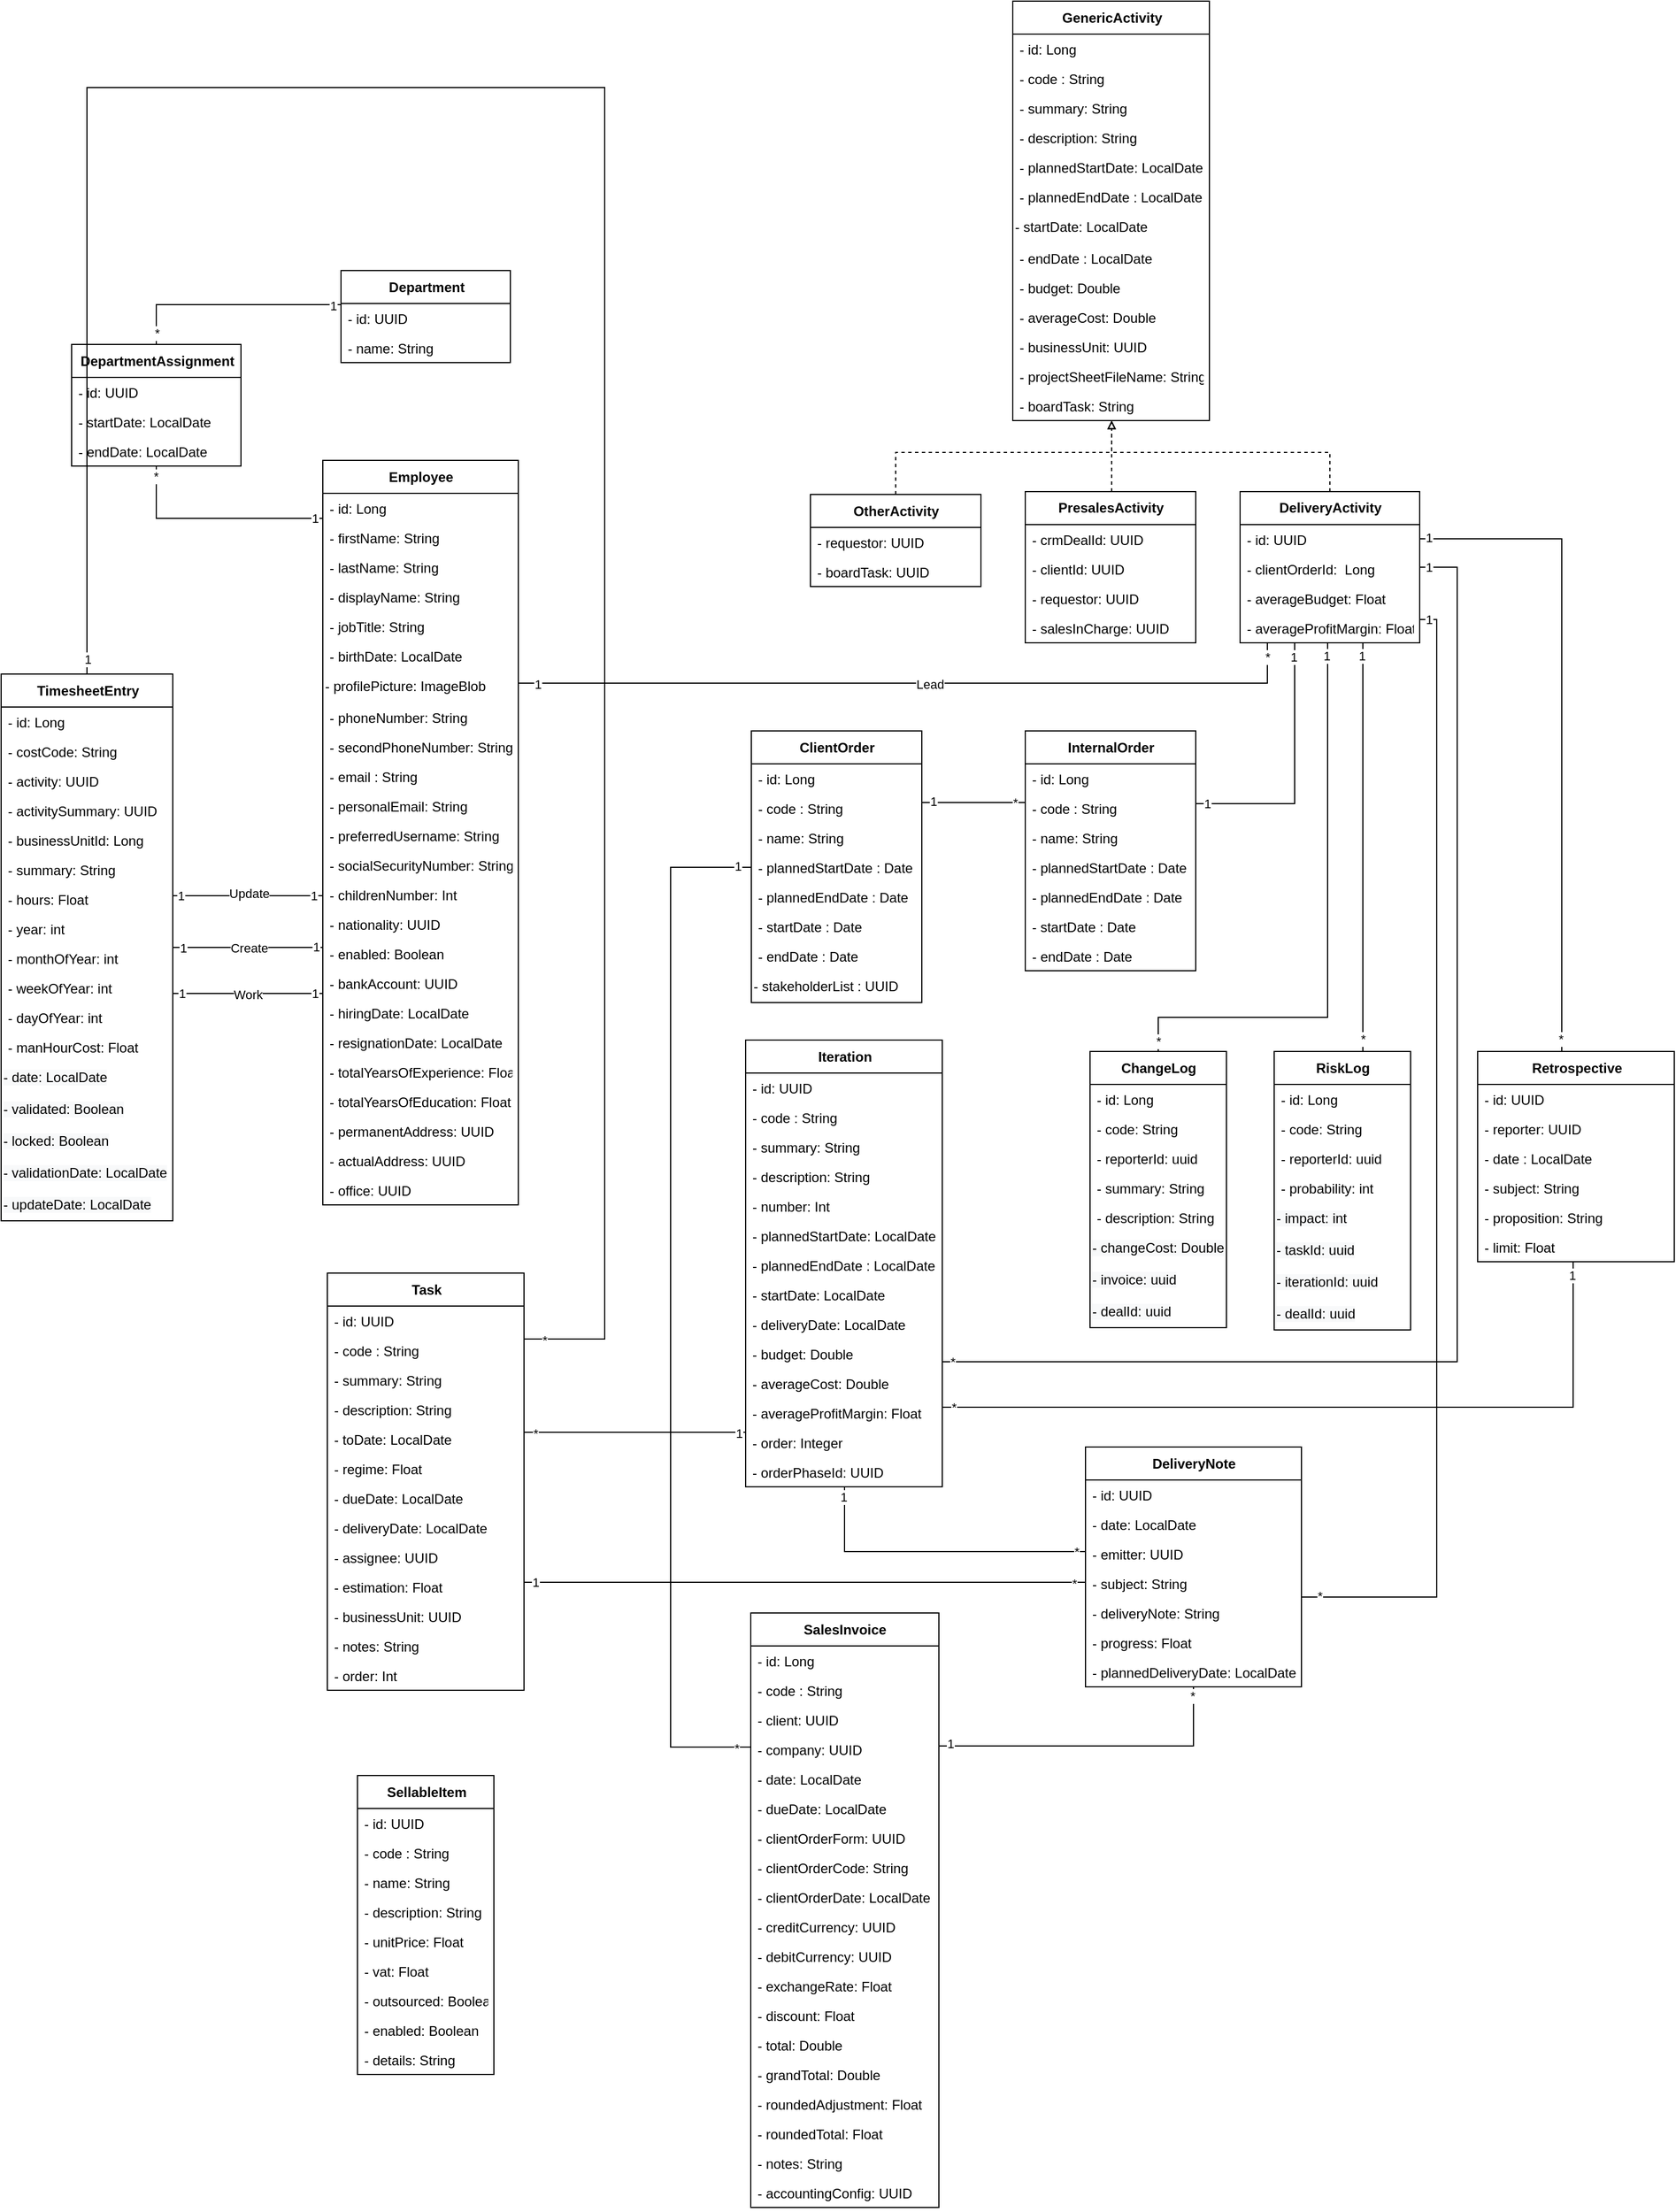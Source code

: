 <mxfile version="17.4.0" type="github">
  <diagram id="HSHe59MAIpllIA50nlYI" name="Page-1">
    <mxGraphModel dx="1196" dy="205" grid="0" gridSize="10" guides="1" tooltips="1" connect="1" arrows="1" fold="1" page="1" pageScale="1" pageWidth="827" pageHeight="1169" math="0" shadow="0">
      <root>
        <mxCell id="0" />
        <mxCell id="1" parent="0" />
        <mxCell id="jp5eAUPJtN0LZfD-OnUT-59" style="edgeStyle=orthogonalEdgeStyle;rounded=0;orthogonalLoop=1;jettySize=auto;html=1;endSize=5;startSize=5;endArrow=none;endFill=0;" edge="1" parent="1" source="jp5eAUPJtN0LZfD-OnUT-77" target="jp5eAUPJtN0LZfD-OnUT-53">
          <mxGeometry relative="1" as="geometry">
            <mxPoint x="599" y="330.101" as="sourcePoint" />
            <Array as="points">
              <mxPoint x="591" y="1393" />
            </Array>
          </mxGeometry>
        </mxCell>
        <mxCell id="jp5eAUPJtN0LZfD-OnUT-97" value="1" style="edgeLabel;html=1;align=center;verticalAlign=middle;resizable=0;points=[];" vertex="1" connectable="0" parent="jp5eAUPJtN0LZfD-OnUT-59">
          <mxGeometry x="0.673" y="2" relative="1" as="geometry">
            <mxPoint x="1" y="-25" as="offset" />
          </mxGeometry>
        </mxCell>
        <mxCell id="jp5eAUPJtN0LZfD-OnUT-98" value="1" style="edgeLabel;html=1;align=center;verticalAlign=middle;resizable=0;points=[];" vertex="1" connectable="0" parent="jp5eAUPJtN0LZfD-OnUT-59">
          <mxGeometry x="-0.646" relative="1" as="geometry">
            <mxPoint x="-31" as="offset" />
          </mxGeometry>
        </mxCell>
        <mxCell id="jp5eAUPJtN0LZfD-OnUT-21" value="&lt;b&gt;GenericActivity&lt;/b&gt;" style="swimlane;fontStyle=0;align=center;verticalAlign=middle;childLayout=stackLayout;horizontal=1;startSize=29;horizontalStack=0;resizeParent=1;resizeParentMax=0;resizeLast=0;collapsible=0;marginBottom=0;html=1;fontSize=12;labelPosition=center;verticalLabelPosition=middle;container=0;strokeColor=default;swimlaneLine=1;rounded=0;shadow=0;glass=0;sketch=0;perimeterSpacing=0;" vertex="1" parent="1">
          <mxGeometry x="343" y="687" width="173" height="369" as="geometry" />
        </mxCell>
        <mxCell id="jp5eAUPJtN0LZfD-OnUT-22" value="- id: Long" style="text;strokeColor=none;fillColor=none;align=left;verticalAlign=top;spacingLeft=4;spacingRight=4;overflow=hidden;rotatable=0;points=[[0,0.5],[1,0.5]];portConstraint=eastwest;container=0;fontStyle=0" vertex="1" parent="jp5eAUPJtN0LZfD-OnUT-21">
          <mxGeometry y="29" width="173" height="26" as="geometry" />
        </mxCell>
        <mxCell id="jp5eAUPJtN0LZfD-OnUT-23" value="- code : String" style="text;strokeColor=none;fillColor=none;align=left;verticalAlign=top;spacingLeft=4;spacingRight=4;overflow=hidden;rotatable=0;points=[[0,0.5],[1,0.5]];portConstraint=eastwest;container=0;fontStyle=0" vertex="1" parent="jp5eAUPJtN0LZfD-OnUT-21">
          <mxGeometry y="55" width="173" height="26" as="geometry" />
        </mxCell>
        <mxCell id="jp5eAUPJtN0LZfD-OnUT-24" value="- summary: String" style="text;strokeColor=none;fillColor=none;align=left;verticalAlign=top;spacingLeft=4;spacingRight=4;overflow=hidden;rotatable=0;points=[[0,0.5],[1,0.5]];portConstraint=eastwest;container=0;fontStyle=0" vertex="1" parent="jp5eAUPJtN0LZfD-OnUT-21">
          <mxGeometry y="81" width="173" height="26" as="geometry" />
        </mxCell>
        <mxCell id="jp5eAUPJtN0LZfD-OnUT-25" value="- description: String" style="text;strokeColor=none;fillColor=none;align=left;verticalAlign=top;spacingLeft=4;spacingRight=4;overflow=hidden;rotatable=0;points=[[0,0.5],[1,0.5]];portConstraint=eastwest;container=0;fontStyle=0" vertex="1" parent="jp5eAUPJtN0LZfD-OnUT-21">
          <mxGeometry y="107" width="173" height="26" as="geometry" />
        </mxCell>
        <mxCell id="jp5eAUPJtN0LZfD-OnUT-26" value="- plannedStartDate: LocalDate" style="text;strokeColor=none;fillColor=none;align=left;verticalAlign=top;spacingLeft=4;spacingRight=4;overflow=hidden;rotatable=0;points=[[0,0.5],[1,0.5]];portConstraint=eastwest;container=0;fontStyle=0" vertex="1" parent="jp5eAUPJtN0LZfD-OnUT-21">
          <mxGeometry y="133" width="173" height="26" as="geometry" />
        </mxCell>
        <mxCell id="jp5eAUPJtN0LZfD-OnUT-27" value="- plannedEndDate : LocalDate" style="text;strokeColor=none;fillColor=none;align=left;verticalAlign=top;spacingLeft=4;spacingRight=4;overflow=hidden;rotatable=0;points=[[0,0.5],[1,0.5]];portConstraint=eastwest;container=0;fontStyle=0" vertex="1" parent="jp5eAUPJtN0LZfD-OnUT-21">
          <mxGeometry y="159" width="173" height="26" as="geometry" />
        </mxCell>
        <mxCell id="jp5eAUPJtN0LZfD-OnUT-28" value="- startDate:&amp;nbsp;&lt;span&gt;LocalDate&lt;/span&gt;" style="text;whiteSpace=wrap;html=1;" vertex="1" parent="jp5eAUPJtN0LZfD-OnUT-21">
          <mxGeometry y="185" width="173" height="28" as="geometry" />
        </mxCell>
        <mxCell id="jp5eAUPJtN0LZfD-OnUT-29" value="- endDate : LocalDate" style="text;strokeColor=none;fillColor=none;align=left;verticalAlign=top;spacingLeft=4;spacingRight=4;overflow=hidden;rotatable=0;points=[[0,0.5],[1,0.5]];portConstraint=eastwest;container=0;fontStyle=0" vertex="1" parent="jp5eAUPJtN0LZfD-OnUT-21">
          <mxGeometry y="213" width="173" height="26" as="geometry" />
        </mxCell>
        <mxCell id="jp5eAUPJtN0LZfD-OnUT-30" value="- budget: Double" style="text;strokeColor=none;fillColor=none;align=left;verticalAlign=top;spacingLeft=4;spacingRight=4;overflow=hidden;rotatable=0;points=[[0,0.5],[1,0.5]];portConstraint=eastwest;container=0;fontStyle=0" vertex="1" parent="jp5eAUPJtN0LZfD-OnUT-21">
          <mxGeometry y="239" width="173" height="26" as="geometry" />
        </mxCell>
        <mxCell id="jp5eAUPJtN0LZfD-OnUT-31" value="- averageCost: Double" style="text;strokeColor=none;fillColor=none;align=left;verticalAlign=top;spacingLeft=4;spacingRight=4;overflow=hidden;rotatable=0;points=[[0,0.5],[1,0.5]];portConstraint=eastwest;container=0;fontStyle=0" vertex="1" parent="jp5eAUPJtN0LZfD-OnUT-21">
          <mxGeometry y="265" width="173" height="26" as="geometry" />
        </mxCell>
        <mxCell id="jp5eAUPJtN0LZfD-OnUT-32" value="- businessUnit: UUID" style="text;strokeColor=none;fillColor=none;align=left;verticalAlign=top;spacingLeft=4;spacingRight=4;overflow=hidden;rotatable=0;points=[[0,0.5],[1,0.5]];portConstraint=eastwest;container=0;fontStyle=0" vertex="1" parent="jp5eAUPJtN0LZfD-OnUT-21">
          <mxGeometry y="291" width="173" height="26" as="geometry" />
        </mxCell>
        <mxCell id="jp5eAUPJtN0LZfD-OnUT-40" value="- projectSheetFileName: String" style="text;strokeColor=none;fillColor=none;align=left;verticalAlign=top;spacingLeft=4;spacingRight=4;overflow=hidden;rotatable=0;points=[[0,0.5],[1,0.5]];portConstraint=eastwest;container=0;fontStyle=0" vertex="1" parent="jp5eAUPJtN0LZfD-OnUT-21">
          <mxGeometry y="317" width="173" height="26" as="geometry" />
        </mxCell>
        <mxCell id="jp5eAUPJtN0LZfD-OnUT-41" value="- boardTask: String" style="text;strokeColor=none;fillColor=none;align=left;verticalAlign=top;spacingLeft=4;spacingRight=4;overflow=hidden;rotatable=0;points=[[0,0.5],[1,0.5]];portConstraint=eastwest;container=0;fontStyle=0" vertex="1" parent="jp5eAUPJtN0LZfD-OnUT-21">
          <mxGeometry y="343" width="173" height="26" as="geometry" />
        </mxCell>
        <mxCell id="jp5eAUPJtN0LZfD-OnUT-42" style="edgeStyle=orthogonalEdgeStyle;rounded=0;orthogonalLoop=1;jettySize=auto;html=1;dashed=1;startSize=5;endSize=5;endArrow=block;endFill=0;" edge="1" parent="1" source="jp5eAUPJtN0LZfD-OnUT-43" target="jp5eAUPJtN0LZfD-OnUT-21">
          <mxGeometry relative="1" as="geometry">
            <Array as="points">
              <mxPoint x="240" y="1084" />
              <mxPoint x="430" y="1084" />
            </Array>
          </mxGeometry>
        </mxCell>
        <mxCell id="jp5eAUPJtN0LZfD-OnUT-43" value="&lt;b&gt;OtherActivity&lt;/b&gt;" style="swimlane;fontStyle=0;align=center;verticalAlign=middle;childLayout=stackLayout;horizontal=1;startSize=29;horizontalStack=0;resizeParent=1;resizeParentMax=0;resizeLast=0;collapsible=0;marginBottom=0;html=1;fontSize=12;labelPosition=center;verticalLabelPosition=middle;container=0;swimlaneLine=1;rounded=0;sketch=0;glass=0;" vertex="1" parent="1">
          <mxGeometry x="165" y="1121" width="150" height="81" as="geometry" />
        </mxCell>
        <mxCell id="jp5eAUPJtN0LZfD-OnUT-44" value="- requestor: UUID" style="text;strokeColor=none;fillColor=none;align=left;verticalAlign=top;spacingLeft=4;spacingRight=4;overflow=hidden;rotatable=0;points=[[0,0.5],[1,0.5]];portConstraint=eastwest;container=0;fontStyle=0" vertex="1" parent="jp5eAUPJtN0LZfD-OnUT-43">
          <mxGeometry y="29" width="150" height="26" as="geometry" />
        </mxCell>
        <mxCell id="jp5eAUPJtN0LZfD-OnUT-45" value="- boardTask: UUID" style="text;strokeColor=none;fillColor=none;align=left;verticalAlign=top;spacingLeft=4;spacingRight=4;overflow=hidden;rotatable=0;points=[[0,0.5],[1,0.5]];portConstraint=eastwest;container=0;fontStyle=0" vertex="1" parent="jp5eAUPJtN0LZfD-OnUT-43">
          <mxGeometry y="55" width="150" height="26" as="geometry" />
        </mxCell>
        <mxCell id="jp5eAUPJtN0LZfD-OnUT-46" style="edgeStyle=orthogonalEdgeStyle;rounded=0;orthogonalLoop=1;jettySize=auto;html=1;dashed=1;endArrow=block;endFill=0;startSize=5;endSize=5;startArrow=none;" edge="1" parent="1">
          <mxGeometry relative="1" as="geometry">
            <Array as="points">
              <mxPoint x="430" y="1081" />
              <mxPoint x="430" y="1081" />
            </Array>
            <mxPoint x="430.004" y="1118.5" as="sourcePoint" />
            <mxPoint x="430.004" y="1056" as="targetPoint" />
          </mxGeometry>
        </mxCell>
        <mxCell id="jp5eAUPJtN0LZfD-OnUT-47" value="&lt;span style=&quot;text-align: left&quot;&gt;PresalesActivity&lt;/span&gt;" style="swimlane;fontStyle=1;align=center;verticalAlign=middle;childLayout=stackLayout;horizontal=1;startSize=29;horizontalStack=0;resizeParent=1;resizeParentMax=0;resizeLast=0;collapsible=0;marginBottom=0;html=1;fontSize=12;labelPosition=center;verticalLabelPosition=middle;container=0;swimlaneLine=1;rounded=0;sketch=0;glass=0;" vertex="1" parent="1">
          <mxGeometry x="354" y="1118.5" width="150" height="133" as="geometry" />
        </mxCell>
        <mxCell id="jp5eAUPJtN0LZfD-OnUT-48" value="- crmDealId: UUID" style="text;strokeColor=none;fillColor=none;align=left;verticalAlign=top;spacingLeft=4;spacingRight=4;overflow=hidden;rotatable=0;points=[[0,0.5],[1,0.5]];portConstraint=eastwest;container=0;fontStyle=0" vertex="1" parent="jp5eAUPJtN0LZfD-OnUT-47">
          <mxGeometry y="29" width="150" height="26" as="geometry" />
        </mxCell>
        <mxCell id="jp5eAUPJtN0LZfD-OnUT-49" value="- clientId: UUID" style="text;strokeColor=none;fillColor=none;align=left;verticalAlign=top;spacingLeft=4;spacingRight=4;overflow=hidden;rotatable=0;points=[[0,0.5],[1,0.5]];portConstraint=eastwest;container=0;fontStyle=0" vertex="1" parent="jp5eAUPJtN0LZfD-OnUT-47">
          <mxGeometry y="55" width="150" height="26" as="geometry" />
        </mxCell>
        <mxCell id="jp5eAUPJtN0LZfD-OnUT-50" value="- requestor: UUID" style="text;strokeColor=none;fillColor=none;align=left;verticalAlign=top;spacingLeft=4;spacingRight=4;overflow=hidden;rotatable=0;points=[[0,0.5],[1,0.5]];portConstraint=eastwest;container=0;fontStyle=0" vertex="1" parent="jp5eAUPJtN0LZfD-OnUT-47">
          <mxGeometry y="81" width="150" height="26" as="geometry" />
        </mxCell>
        <mxCell id="jp5eAUPJtN0LZfD-OnUT-51" value="- salesInCharge: UUID" style="text;strokeColor=none;fillColor=none;align=left;verticalAlign=top;spacingLeft=4;spacingRight=4;overflow=hidden;rotatable=0;points=[[0,0.5],[1,0.5]];portConstraint=eastwest;container=0;fontStyle=0" vertex="1" parent="jp5eAUPJtN0LZfD-OnUT-47">
          <mxGeometry y="107" width="150" height="26" as="geometry" />
        </mxCell>
        <mxCell id="jp5eAUPJtN0LZfD-OnUT-52" style="edgeStyle=orthogonalEdgeStyle;rounded=0;orthogonalLoop=1;jettySize=auto;html=1;dashed=1;endArrow=block;endFill=0;startSize=5;endSize=5;" edge="1" parent="1">
          <mxGeometry relative="1" as="geometry">
            <Array as="points">
              <mxPoint x="622" y="1084" />
              <mxPoint x="430" y="1084" />
            </Array>
            <mxPoint x="622.0" y="1118.5" as="sourcePoint" />
            <mxPoint x="430" y="1056" as="targetPoint" />
          </mxGeometry>
        </mxCell>
        <mxCell id="jp5eAUPJtN0LZfD-OnUT-195" style="edgeStyle=orthogonalEdgeStyle;rounded=0;orthogonalLoop=1;jettySize=auto;html=1;endArrow=none;endFill=0;startSize=5;endSize=5;" edge="1" parent="1" source="jp5eAUPJtN0LZfD-OnUT-53" target="jp5eAUPJtN0LZfD-OnUT-186">
          <mxGeometry relative="1" as="geometry">
            <Array as="points">
              <mxPoint x="651" y="1335" />
              <mxPoint x="651" y="1335" />
            </Array>
          </mxGeometry>
        </mxCell>
        <mxCell id="jp5eAUPJtN0LZfD-OnUT-200" value="*" style="edgeLabel;html=1;align=center;verticalAlign=middle;resizable=0;points=[];" vertex="1" connectable="0" parent="jp5eAUPJtN0LZfD-OnUT-195">
          <mxGeometry x="0.932" relative="1" as="geometry">
            <mxPoint y="1" as="offset" />
          </mxGeometry>
        </mxCell>
        <mxCell id="jp5eAUPJtN0LZfD-OnUT-201" value="1" style="edgeLabel;html=1;align=center;verticalAlign=middle;resizable=0;points=[];" vertex="1" connectable="0" parent="jp5eAUPJtN0LZfD-OnUT-195">
          <mxGeometry x="-0.941" relative="1" as="geometry">
            <mxPoint x="-1" y="1" as="offset" />
          </mxGeometry>
        </mxCell>
        <mxCell id="jp5eAUPJtN0LZfD-OnUT-196" style="edgeStyle=orthogonalEdgeStyle;rounded=0;orthogonalLoop=1;jettySize=auto;html=1;endArrow=none;endFill=0;startSize=5;endSize=5;" edge="1" parent="1" source="jp5eAUPJtN0LZfD-OnUT-53" target="jp5eAUPJtN0LZfD-OnUT-177">
          <mxGeometry relative="1" as="geometry">
            <Array as="points">
              <mxPoint x="620" y="1581" />
              <mxPoint x="471" y="1581" />
            </Array>
          </mxGeometry>
        </mxCell>
        <mxCell id="jp5eAUPJtN0LZfD-OnUT-198" value="1" style="edgeLabel;html=1;align=center;verticalAlign=middle;resizable=0;points=[];" vertex="1" connectable="0" parent="jp5eAUPJtN0LZfD-OnUT-196">
          <mxGeometry x="-0.954" y="1" relative="1" as="geometry">
            <mxPoint x="-2" as="offset" />
          </mxGeometry>
        </mxCell>
        <mxCell id="jp5eAUPJtN0LZfD-OnUT-199" value="*" style="edgeLabel;html=1;align=center;verticalAlign=middle;resizable=0;points=[];" vertex="1" connectable="0" parent="jp5eAUPJtN0LZfD-OnUT-196">
          <mxGeometry x="0.979" relative="1" as="geometry">
            <mxPoint y="-4" as="offset" />
          </mxGeometry>
        </mxCell>
        <mxCell id="jp5eAUPJtN0LZfD-OnUT-77" value="&lt;b&gt;InternalOrder&lt;/b&gt;" style="swimlane;fontStyle=0;align=center;verticalAlign=middle;childLayout=stackLayout;horizontal=1;startSize=29;horizontalStack=0;resizeParent=1;resizeParentMax=0;resizeLast=0;collapsible=0;marginBottom=0;html=1;fontSize=12;labelPosition=center;verticalLabelPosition=middle;container=0;strokeColor=default;swimlaneLine=1;rounded=0;shadow=0;glass=0;sketch=0;perimeterSpacing=0;" vertex="1" parent="1">
          <mxGeometry x="354" y="1329" width="150" height="211" as="geometry" />
        </mxCell>
        <mxCell id="jp5eAUPJtN0LZfD-OnUT-78" value="- id: Long" style="text;strokeColor=none;fillColor=none;align=left;verticalAlign=top;spacingLeft=4;spacingRight=4;overflow=hidden;rotatable=0;points=[[0,0.5],[1,0.5]];portConstraint=eastwest;container=0;fontStyle=0" vertex="1" parent="jp5eAUPJtN0LZfD-OnUT-77">
          <mxGeometry y="29" width="150" height="26" as="geometry" />
        </mxCell>
        <mxCell id="jp5eAUPJtN0LZfD-OnUT-79" value="- code : String" style="text;strokeColor=none;fillColor=none;align=left;verticalAlign=top;spacingLeft=4;spacingRight=4;overflow=hidden;rotatable=0;points=[[0,0.5],[1,0.5]];portConstraint=eastwest;container=0;fontStyle=0" vertex="1" parent="jp5eAUPJtN0LZfD-OnUT-77">
          <mxGeometry y="55" width="150" height="26" as="geometry" />
        </mxCell>
        <mxCell id="jp5eAUPJtN0LZfD-OnUT-80" value="- name: String" style="text;strokeColor=none;fillColor=none;align=left;verticalAlign=top;spacingLeft=4;spacingRight=4;overflow=hidden;rotatable=0;points=[[0,0.5],[1,0.5]];portConstraint=eastwest;container=0;fontStyle=0" vertex="1" parent="jp5eAUPJtN0LZfD-OnUT-77">
          <mxGeometry y="81" width="150" height="26" as="geometry" />
        </mxCell>
        <mxCell id="jp5eAUPJtN0LZfD-OnUT-81" value="- plannedStartDate : Date" style="text;strokeColor=none;fillColor=none;align=left;verticalAlign=top;spacingLeft=4;spacingRight=4;overflow=hidden;rotatable=0;points=[[0,0.5],[1,0.5]];portConstraint=eastwest;container=0;fontStyle=0" vertex="1" parent="jp5eAUPJtN0LZfD-OnUT-77">
          <mxGeometry y="107" width="150" height="26" as="geometry" />
        </mxCell>
        <mxCell id="jp5eAUPJtN0LZfD-OnUT-82" value="- plannedEndDate : Date" style="text;strokeColor=none;fillColor=none;align=left;verticalAlign=top;spacingLeft=4;spacingRight=4;overflow=hidden;rotatable=0;points=[[0,0.5],[1,0.5]];portConstraint=eastwest;container=0;fontStyle=0" vertex="1" parent="jp5eAUPJtN0LZfD-OnUT-77">
          <mxGeometry y="133" width="150" height="26" as="geometry" />
        </mxCell>
        <mxCell id="jp5eAUPJtN0LZfD-OnUT-83" value="- startDate : Date" style="text;strokeColor=none;fillColor=none;align=left;verticalAlign=top;spacingLeft=4;spacingRight=4;overflow=hidden;rotatable=0;points=[[0,0.5],[1,0.5]];portConstraint=eastwest;container=0;fontStyle=0" vertex="1" parent="jp5eAUPJtN0LZfD-OnUT-77">
          <mxGeometry y="159" width="150" height="26" as="geometry" />
        </mxCell>
        <mxCell id="jp5eAUPJtN0LZfD-OnUT-84" value="- endDate : Date" style="text;strokeColor=none;fillColor=none;align=left;verticalAlign=top;spacingLeft=4;spacingRight=4;overflow=hidden;rotatable=0;points=[[0,0.5],[1,0.5]];portConstraint=eastwest;container=0;fontStyle=0" vertex="1" parent="jp5eAUPJtN0LZfD-OnUT-77">
          <mxGeometry y="185" width="150" height="26" as="geometry" />
        </mxCell>
        <mxCell id="jp5eAUPJtN0LZfD-OnUT-85" value="&lt;div&gt;&lt;b&gt;ClientOrder&lt;/b&gt;&lt;/div&gt;" style="swimlane;fontStyle=0;align=center;verticalAlign=middle;childLayout=stackLayout;horizontal=1;startSize=29;horizontalStack=0;resizeParent=1;resizeParentMax=0;resizeLast=0;collapsible=0;marginBottom=0;html=1;fontSize=12;labelPosition=center;verticalLabelPosition=middle;container=0;strokeColor=default;swimlaneLine=1;rounded=0;shadow=0;glass=0;sketch=0;perimeterSpacing=0;" vertex="1" parent="1">
          <mxGeometry x="113" y="1329" width="150" height="239" as="geometry" />
        </mxCell>
        <mxCell id="jp5eAUPJtN0LZfD-OnUT-86" value="- id: Long" style="text;strokeColor=none;fillColor=none;align=left;verticalAlign=top;spacingLeft=4;spacingRight=4;overflow=hidden;rotatable=0;points=[[0,0.5],[1,0.5]];portConstraint=eastwest;container=0;fontStyle=0" vertex="1" parent="jp5eAUPJtN0LZfD-OnUT-85">
          <mxGeometry y="29" width="150" height="26" as="geometry" />
        </mxCell>
        <mxCell id="jp5eAUPJtN0LZfD-OnUT-87" value="- code : String" style="text;strokeColor=none;fillColor=none;align=left;verticalAlign=top;spacingLeft=4;spacingRight=4;overflow=hidden;rotatable=0;points=[[0,0.5],[1,0.5]];portConstraint=eastwest;container=0;fontStyle=0" vertex="1" parent="jp5eAUPJtN0LZfD-OnUT-85">
          <mxGeometry y="55" width="150" height="26" as="geometry" />
        </mxCell>
        <mxCell id="jp5eAUPJtN0LZfD-OnUT-88" value="- name: String" style="text;strokeColor=none;fillColor=none;align=left;verticalAlign=top;spacingLeft=4;spacingRight=4;overflow=hidden;rotatable=0;points=[[0,0.5],[1,0.5]];portConstraint=eastwest;container=0;fontStyle=0" vertex="1" parent="jp5eAUPJtN0LZfD-OnUT-85">
          <mxGeometry y="81" width="150" height="26" as="geometry" />
        </mxCell>
        <mxCell id="jp5eAUPJtN0LZfD-OnUT-89" value="- plannedStartDate : Date" style="text;strokeColor=none;fillColor=none;align=left;verticalAlign=top;spacingLeft=4;spacingRight=4;overflow=hidden;rotatable=0;points=[[0,0.5],[1,0.5]];portConstraint=eastwest;container=0;fontStyle=0" vertex="1" parent="jp5eAUPJtN0LZfD-OnUT-85">
          <mxGeometry y="107" width="150" height="26" as="geometry" />
        </mxCell>
        <mxCell id="jp5eAUPJtN0LZfD-OnUT-90" value="- plannedEndDate : Date" style="text;strokeColor=none;fillColor=none;align=left;verticalAlign=top;spacingLeft=4;spacingRight=4;overflow=hidden;rotatable=0;points=[[0,0.5],[1,0.5]];portConstraint=eastwest;container=0;fontStyle=0" vertex="1" parent="jp5eAUPJtN0LZfD-OnUT-85">
          <mxGeometry y="133" width="150" height="26" as="geometry" />
        </mxCell>
        <mxCell id="jp5eAUPJtN0LZfD-OnUT-91" value="- startDate : Date" style="text;strokeColor=none;fillColor=none;align=left;verticalAlign=top;spacingLeft=4;spacingRight=4;overflow=hidden;rotatable=0;points=[[0,0.5],[1,0.5]];portConstraint=eastwest;container=0;fontStyle=0" vertex="1" parent="jp5eAUPJtN0LZfD-OnUT-85">
          <mxGeometry y="159" width="150" height="26" as="geometry" />
        </mxCell>
        <mxCell id="jp5eAUPJtN0LZfD-OnUT-92" value="- endDate : Date" style="text;strokeColor=none;fillColor=none;align=left;verticalAlign=top;spacingLeft=4;spacingRight=4;overflow=hidden;rotatable=0;points=[[0,0.5],[1,0.5]];portConstraint=eastwest;container=0;fontStyle=0" vertex="1" parent="jp5eAUPJtN0LZfD-OnUT-85">
          <mxGeometry y="185" width="150" height="26" as="geometry" />
        </mxCell>
        <mxCell id="jp5eAUPJtN0LZfD-OnUT-93" value="- stakeholderList : UUID" style="text;whiteSpace=wrap;html=1;" vertex="1" parent="jp5eAUPJtN0LZfD-OnUT-85">
          <mxGeometry y="211" width="150" height="28" as="geometry" />
        </mxCell>
        <mxCell id="jp5eAUPJtN0LZfD-OnUT-94" style="edgeStyle=orthogonalEdgeStyle;rounded=0;orthogonalLoop=1;jettySize=auto;html=1;startSize=4;endSize=4;endArrow=none;endFill=0;fontStyle=0" edge="1" parent="1" source="jp5eAUPJtN0LZfD-OnUT-85" target="jp5eAUPJtN0LZfD-OnUT-77">
          <mxGeometry relative="1" as="geometry">
            <Array as="points">
              <mxPoint x="301" y="1392" />
              <mxPoint x="301" y="1392" />
            </Array>
          </mxGeometry>
        </mxCell>
        <mxCell id="jp5eAUPJtN0LZfD-OnUT-95" value="*" style="edgeLabel;html=1;align=center;verticalAlign=middle;resizable=0;points=[];fontStyle=0" vertex="1" connectable="0" parent="jp5eAUPJtN0LZfD-OnUT-94">
          <mxGeometry x="0.787" relative="1" as="geometry">
            <mxPoint as="offset" />
          </mxGeometry>
        </mxCell>
        <mxCell id="jp5eAUPJtN0LZfD-OnUT-96" value="1" style="edgeLabel;html=1;align=center;verticalAlign=middle;resizable=0;points=[];fontStyle=0" vertex="1" connectable="0" parent="jp5eAUPJtN0LZfD-OnUT-94">
          <mxGeometry x="-0.78" y="1" relative="1" as="geometry">
            <mxPoint as="offset" />
          </mxGeometry>
        </mxCell>
        <mxCell id="jp5eAUPJtN0LZfD-OnUT-138" style="edgeStyle=orthogonalEdgeStyle;rounded=0;orthogonalLoop=1;jettySize=auto;html=1;endArrow=none;endFill=0;startSize=5;endSize=5;" edge="1" parent="1" source="jp5eAUPJtN0LZfD-OnUT-99" target="jp5eAUPJtN0LZfD-OnUT-53">
          <mxGeometry relative="1" as="geometry">
            <Array as="points">
              <mxPoint x="567" y="1287" />
            </Array>
          </mxGeometry>
        </mxCell>
        <mxCell id="jp5eAUPJtN0LZfD-OnUT-139" value="*" style="edgeLabel;html=1;align=center;verticalAlign=middle;resizable=0;points=[];" vertex="1" connectable="0" parent="jp5eAUPJtN0LZfD-OnUT-138">
          <mxGeometry x="0.922" y="-2" relative="1" as="geometry">
            <mxPoint x="-2" y="-15" as="offset" />
          </mxGeometry>
        </mxCell>
        <mxCell id="jp5eAUPJtN0LZfD-OnUT-140" value="1" style="edgeLabel;html=1;align=center;verticalAlign=middle;resizable=0;points=[];" vertex="1" connectable="0" parent="jp5eAUPJtN0LZfD-OnUT-138">
          <mxGeometry x="-0.943" y="-1" relative="1" as="geometry">
            <mxPoint x="-3" as="offset" />
          </mxGeometry>
        </mxCell>
        <mxCell id="jp5eAUPJtN0LZfD-OnUT-142" value="Lead" style="edgeLabel;html=1;align=center;verticalAlign=middle;resizable=0;points=[];" vertex="1" connectable="0" parent="jp5eAUPJtN0LZfD-OnUT-138">
          <mxGeometry x="0.041" y="-2" relative="1" as="geometry">
            <mxPoint y="-1" as="offset" />
          </mxGeometry>
        </mxCell>
        <mxCell id="jp5eAUPJtN0LZfD-OnUT-99" value="&lt;b&gt;Employee&lt;/b&gt;" style="swimlane;fontStyle=0;align=center;verticalAlign=middle;childLayout=stackLayout;horizontal=1;startSize=29;horizontalStack=0;resizeParent=1;resizeParentMax=0;resizeLast=0;collapsible=0;marginBottom=0;html=1;fontSize=12;labelPosition=center;verticalLabelPosition=middle;container=0;strokeColor=default;swimlaneLine=1;rounded=0;shadow=0;glass=0;sketch=0;perimeterSpacing=0;" vertex="1" parent="1">
          <mxGeometry x="-264" y="1091" width="172" height="655" as="geometry" />
        </mxCell>
        <mxCell id="jp5eAUPJtN0LZfD-OnUT-100" value="- id: Long" style="text;strokeColor=none;fillColor=none;align=left;verticalAlign=top;spacingLeft=4;spacingRight=4;overflow=hidden;rotatable=0;points=[[0,0.5],[1,0.5]];portConstraint=eastwest;container=0;fontStyle=0" vertex="1" parent="jp5eAUPJtN0LZfD-OnUT-99">
          <mxGeometry y="29" width="172" height="26" as="geometry" />
        </mxCell>
        <mxCell id="jp5eAUPJtN0LZfD-OnUT-101" value="- firstName: String" style="text;strokeColor=none;fillColor=none;align=left;verticalAlign=top;spacingLeft=4;spacingRight=4;overflow=hidden;rotatable=0;points=[[0,0.5],[1,0.5]];portConstraint=eastwest;container=0;fontStyle=0" vertex="1" parent="jp5eAUPJtN0LZfD-OnUT-99">
          <mxGeometry y="55" width="172" height="26" as="geometry" />
        </mxCell>
        <mxCell id="jp5eAUPJtN0LZfD-OnUT-102" value="- lastName: String" style="text;strokeColor=none;fillColor=none;align=left;verticalAlign=top;spacingLeft=4;spacingRight=4;overflow=hidden;rotatable=0;points=[[0,0.5],[1,0.5]];portConstraint=eastwest;container=0;fontStyle=0" vertex="1" parent="jp5eAUPJtN0LZfD-OnUT-99">
          <mxGeometry y="81" width="172" height="26" as="geometry" />
        </mxCell>
        <mxCell id="jp5eAUPJtN0LZfD-OnUT-103" value="- displayName: String" style="text;strokeColor=none;fillColor=none;align=left;verticalAlign=top;spacingLeft=4;spacingRight=4;overflow=hidden;rotatable=0;points=[[0,0.5],[1,0.5]];portConstraint=eastwest;container=0;fontStyle=0" vertex="1" parent="jp5eAUPJtN0LZfD-OnUT-99">
          <mxGeometry y="107" width="172" height="26" as="geometry" />
        </mxCell>
        <mxCell id="jp5eAUPJtN0LZfD-OnUT-104" value="- jobTitle: String" style="text;strokeColor=none;fillColor=none;align=left;verticalAlign=top;spacingLeft=4;spacingRight=4;overflow=hidden;rotatable=0;points=[[0,0.5],[1,0.5]];portConstraint=eastwest;container=0;fontStyle=0" vertex="1" parent="jp5eAUPJtN0LZfD-OnUT-99">
          <mxGeometry y="133" width="172" height="26" as="geometry" />
        </mxCell>
        <mxCell id="jp5eAUPJtN0LZfD-OnUT-105" value="- birthDate: LocalDate" style="text;strokeColor=none;fillColor=none;align=left;verticalAlign=top;spacingLeft=4;spacingRight=4;overflow=hidden;rotatable=0;points=[[0,0.5],[1,0.5]];portConstraint=eastwest;container=0;fontStyle=0" vertex="1" parent="jp5eAUPJtN0LZfD-OnUT-99">
          <mxGeometry y="159" width="172" height="26" as="geometry" />
        </mxCell>
        <mxCell id="jp5eAUPJtN0LZfD-OnUT-106" value="- profilePicture: ImageBlob" style="text;whiteSpace=wrap;html=1;" vertex="1" parent="jp5eAUPJtN0LZfD-OnUT-99">
          <mxGeometry y="185" width="172" height="28" as="geometry" />
        </mxCell>
        <mxCell id="jp5eAUPJtN0LZfD-OnUT-107" value="- phoneNumber: String" style="text;strokeColor=none;fillColor=none;align=left;verticalAlign=top;spacingLeft=4;spacingRight=4;overflow=hidden;rotatable=0;points=[[0,0.5],[1,0.5]];portConstraint=eastwest;container=0;fontStyle=0" vertex="1" parent="jp5eAUPJtN0LZfD-OnUT-99">
          <mxGeometry y="213" width="172" height="26" as="geometry" />
        </mxCell>
        <mxCell id="jp5eAUPJtN0LZfD-OnUT-108" value="- secondPhoneNumber: String" style="text;strokeColor=none;fillColor=none;align=left;verticalAlign=top;spacingLeft=4;spacingRight=4;overflow=hidden;rotatable=0;points=[[0,0.5],[1,0.5]];portConstraint=eastwest;container=0;fontStyle=0" vertex="1" parent="jp5eAUPJtN0LZfD-OnUT-99">
          <mxGeometry y="239" width="172" height="26" as="geometry" />
        </mxCell>
        <mxCell id="jp5eAUPJtN0LZfD-OnUT-109" value="- email : String" style="text;strokeColor=none;fillColor=none;align=left;verticalAlign=top;spacingLeft=4;spacingRight=4;overflow=hidden;rotatable=0;points=[[0,0.5],[1,0.5]];portConstraint=eastwest;container=0;fontStyle=0" vertex="1" parent="jp5eAUPJtN0LZfD-OnUT-99">
          <mxGeometry y="265" width="172" height="26" as="geometry" />
        </mxCell>
        <mxCell id="jp5eAUPJtN0LZfD-OnUT-110" value="- personalEmail: String" style="text;strokeColor=none;fillColor=none;align=left;verticalAlign=top;spacingLeft=4;spacingRight=4;overflow=hidden;rotatable=0;points=[[0,0.5],[1,0.5]];portConstraint=eastwest;container=0;fontStyle=0" vertex="1" parent="jp5eAUPJtN0LZfD-OnUT-99">
          <mxGeometry y="291" width="172" height="26" as="geometry" />
        </mxCell>
        <mxCell id="jp5eAUPJtN0LZfD-OnUT-111" value="- preferredUsername: String" style="text;strokeColor=none;fillColor=none;align=left;verticalAlign=top;spacingLeft=4;spacingRight=4;overflow=hidden;rotatable=0;points=[[0,0.5],[1,0.5]];portConstraint=eastwest;container=0;fontStyle=0" vertex="1" parent="jp5eAUPJtN0LZfD-OnUT-99">
          <mxGeometry y="317" width="172" height="26" as="geometry" />
        </mxCell>
        <mxCell id="jp5eAUPJtN0LZfD-OnUT-112" value="- socialSecurityNumber: String" style="text;strokeColor=none;fillColor=none;align=left;verticalAlign=top;spacingLeft=4;spacingRight=4;overflow=hidden;rotatable=0;points=[[0,0.5],[1,0.5]];portConstraint=eastwest;container=0;fontStyle=0" vertex="1" parent="jp5eAUPJtN0LZfD-OnUT-99">
          <mxGeometry y="343" width="172" height="26" as="geometry" />
        </mxCell>
        <mxCell id="jp5eAUPJtN0LZfD-OnUT-113" value="- childrenNumber: Int" style="text;strokeColor=none;fillColor=none;align=left;verticalAlign=top;spacingLeft=4;spacingRight=4;overflow=hidden;rotatable=0;points=[[0,0.5],[1,0.5]];portConstraint=eastwest;container=0;fontStyle=0" vertex="1" parent="jp5eAUPJtN0LZfD-OnUT-99">
          <mxGeometry y="369" width="172" height="26" as="geometry" />
        </mxCell>
        <mxCell id="jp5eAUPJtN0LZfD-OnUT-114" value="- nationality: UUID" style="text;strokeColor=none;fillColor=none;align=left;verticalAlign=top;spacingLeft=4;spacingRight=4;overflow=hidden;rotatable=0;points=[[0,0.5],[1,0.5]];portConstraint=eastwest;container=0;fontStyle=0" vertex="1" parent="jp5eAUPJtN0LZfD-OnUT-99">
          <mxGeometry y="395" width="172" height="26" as="geometry" />
        </mxCell>
        <mxCell id="jp5eAUPJtN0LZfD-OnUT-115" value="- enabled: Boolean" style="text;strokeColor=none;fillColor=none;align=left;verticalAlign=top;spacingLeft=4;spacingRight=4;overflow=hidden;rotatable=0;points=[[0,0.5],[1,0.5]];portConstraint=eastwest;container=0;fontStyle=0" vertex="1" parent="jp5eAUPJtN0LZfD-OnUT-99">
          <mxGeometry y="421" width="172" height="26" as="geometry" />
        </mxCell>
        <mxCell id="jp5eAUPJtN0LZfD-OnUT-116" value="- bankAccount: UUID" style="text;strokeColor=none;fillColor=none;align=left;verticalAlign=top;spacingLeft=4;spacingRight=4;overflow=hidden;rotatable=0;points=[[0,0.5],[1,0.5]];portConstraint=eastwest;container=0;fontStyle=0" vertex="1" parent="jp5eAUPJtN0LZfD-OnUT-99">
          <mxGeometry y="447" width="172" height="26" as="geometry" />
        </mxCell>
        <mxCell id="jp5eAUPJtN0LZfD-OnUT-117" value="- hiringDate: LocalDate" style="text;strokeColor=none;fillColor=none;align=left;verticalAlign=top;spacingLeft=4;spacingRight=4;overflow=hidden;rotatable=0;points=[[0,0.5],[1,0.5]];portConstraint=eastwest;container=0;fontStyle=0" vertex="1" parent="jp5eAUPJtN0LZfD-OnUT-99">
          <mxGeometry y="473" width="172" height="26" as="geometry" />
        </mxCell>
        <mxCell id="jp5eAUPJtN0LZfD-OnUT-118" value="- resignationDate: LocalDate" style="text;strokeColor=none;fillColor=none;align=left;verticalAlign=top;spacingLeft=4;spacingRight=4;overflow=hidden;rotatable=0;points=[[0,0.5],[1,0.5]];portConstraint=eastwest;container=0;fontStyle=0" vertex="1" parent="jp5eAUPJtN0LZfD-OnUT-99">
          <mxGeometry y="499" width="172" height="26" as="geometry" />
        </mxCell>
        <mxCell id="jp5eAUPJtN0LZfD-OnUT-119" value="- totalYearsOfExperience: Float" style="text;strokeColor=none;fillColor=none;align=left;verticalAlign=top;spacingLeft=4;spacingRight=4;overflow=hidden;rotatable=0;points=[[0,0.5],[1,0.5]];portConstraint=eastwest;container=0;fontStyle=0" vertex="1" parent="jp5eAUPJtN0LZfD-OnUT-99">
          <mxGeometry y="525" width="172" height="26" as="geometry" />
        </mxCell>
        <mxCell id="jp5eAUPJtN0LZfD-OnUT-120" value="- totalYearsOfEducation: Float" style="text;strokeColor=none;fillColor=none;align=left;verticalAlign=top;spacingLeft=4;spacingRight=4;overflow=hidden;rotatable=0;points=[[0,0.5],[1,0.5]];portConstraint=eastwest;container=0;fontStyle=0" vertex="1" parent="jp5eAUPJtN0LZfD-OnUT-99">
          <mxGeometry y="551" width="172" height="26" as="geometry" />
        </mxCell>
        <mxCell id="jp5eAUPJtN0LZfD-OnUT-121" value="- permanentAddress: UUID" style="text;strokeColor=none;fillColor=none;align=left;verticalAlign=top;spacingLeft=4;spacingRight=4;overflow=hidden;rotatable=0;points=[[0,0.5],[1,0.5]];portConstraint=eastwest;container=0;fontStyle=0" vertex="1" parent="jp5eAUPJtN0LZfD-OnUT-99">
          <mxGeometry y="577" width="172" height="26" as="geometry" />
        </mxCell>
        <mxCell id="jp5eAUPJtN0LZfD-OnUT-122" value="- actualAddress: UUID" style="text;strokeColor=none;fillColor=none;align=left;verticalAlign=top;spacingLeft=4;spacingRight=4;overflow=hidden;rotatable=0;points=[[0,0.5],[1,0.5]];portConstraint=eastwest;container=0;fontStyle=0" vertex="1" parent="jp5eAUPJtN0LZfD-OnUT-99">
          <mxGeometry y="603" width="172" height="26" as="geometry" />
        </mxCell>
        <mxCell id="jp5eAUPJtN0LZfD-OnUT-123" value="- office: UUID" style="text;strokeColor=none;fillColor=none;align=left;verticalAlign=top;spacingLeft=4;spacingRight=4;overflow=hidden;rotatable=0;points=[[0,0.5],[1,0.5]];portConstraint=eastwest;container=0;fontStyle=0" vertex="1" parent="jp5eAUPJtN0LZfD-OnUT-99">
          <mxGeometry y="629" width="172" height="26" as="geometry" />
        </mxCell>
        <mxCell id="jp5eAUPJtN0LZfD-OnUT-124" style="edgeStyle=orthogonalEdgeStyle;rounded=0;orthogonalLoop=1;jettySize=auto;html=1;endArrow=none;endFill=0;endSize=5;startSize=5;" edge="1" parent="1" source="jp5eAUPJtN0LZfD-OnUT-130" target="jp5eAUPJtN0LZfD-OnUT-99">
          <mxGeometry relative="1" as="geometry">
            <Array as="points">
              <mxPoint x="-410" y="1142" />
            </Array>
          </mxGeometry>
        </mxCell>
        <mxCell id="jp5eAUPJtN0LZfD-OnUT-125" value="*" style="edgeLabel;html=1;align=center;verticalAlign=middle;resizable=0;points=[];" vertex="1" connectable="0" parent="jp5eAUPJtN0LZfD-OnUT-124">
          <mxGeometry x="-0.925" relative="1" as="geometry">
            <mxPoint x="-1" y="2" as="offset" />
          </mxGeometry>
        </mxCell>
        <mxCell id="jp5eAUPJtN0LZfD-OnUT-126" value="1" style="edgeLabel;html=1;align=center;verticalAlign=middle;resizable=0;points=[];" vertex="1" connectable="0" parent="jp5eAUPJtN0LZfD-OnUT-124">
          <mxGeometry x="0.884" relative="1" as="geometry">
            <mxPoint x="4" as="offset" />
          </mxGeometry>
        </mxCell>
        <mxCell id="jp5eAUPJtN0LZfD-OnUT-127" style="edgeStyle=orthogonalEdgeStyle;rounded=0;orthogonalLoop=1;jettySize=auto;html=1;endArrow=none;endFill=0;startSize=5;endSize=5;" edge="1" parent="1" source="jp5eAUPJtN0LZfD-OnUT-130" target="jp5eAUPJtN0LZfD-OnUT-134">
          <mxGeometry relative="1" as="geometry">
            <Array as="points">
              <mxPoint x="-410" y="954" />
            </Array>
          </mxGeometry>
        </mxCell>
        <mxCell id="jp5eAUPJtN0LZfD-OnUT-128" value="*" style="edgeLabel;html=1;align=center;verticalAlign=middle;resizable=0;points=[];" vertex="1" connectable="0" parent="jp5eAUPJtN0LZfD-OnUT-127">
          <mxGeometry x="-0.839" y="-1" relative="1" as="geometry">
            <mxPoint x="-1" y="6" as="offset" />
          </mxGeometry>
        </mxCell>
        <mxCell id="jp5eAUPJtN0LZfD-OnUT-129" value="1" style="edgeLabel;html=1;align=center;verticalAlign=middle;resizable=0;points=[];" vertex="1" connectable="0" parent="jp5eAUPJtN0LZfD-OnUT-127">
          <mxGeometry x="0.861" y="-1" relative="1" as="geometry">
            <mxPoint x="6" as="offset" />
          </mxGeometry>
        </mxCell>
        <mxCell id="jp5eAUPJtN0LZfD-OnUT-130" value="&lt;div style=&quot;text-align: left&quot;&gt;&lt;span&gt;DepartmentAssignment&lt;/span&gt;&lt;/div&gt;" style="swimlane;fontStyle=1;align=center;verticalAlign=middle;childLayout=stackLayout;horizontal=1;startSize=29;horizontalStack=0;resizeParent=1;resizeParentMax=0;resizeLast=0;collapsible=0;marginBottom=0;html=1;fontSize=12;labelPosition=center;verticalLabelPosition=middle;container=0;swimlaneLine=1;rounded=0;sketch=0;glass=0;" vertex="1" parent="1">
          <mxGeometry x="-485" y="989" width="149" height="107" as="geometry" />
        </mxCell>
        <mxCell id="jp5eAUPJtN0LZfD-OnUT-131" value="- id: UUID" style="text;strokeColor=none;fillColor=none;align=left;verticalAlign=top;spacingLeft=4;spacingRight=4;overflow=hidden;rotatable=0;points=[[0,0.5],[1,0.5]];portConstraint=eastwest;container=0;fontStyle=0" vertex="1" parent="jp5eAUPJtN0LZfD-OnUT-130">
          <mxGeometry y="29" width="149" height="26" as="geometry" />
        </mxCell>
        <mxCell id="jp5eAUPJtN0LZfD-OnUT-132" value="- startDate: LocalDate" style="text;strokeColor=none;fillColor=none;align=left;verticalAlign=top;spacingLeft=4;spacingRight=4;overflow=hidden;rotatable=0;points=[[0,0.5],[1,0.5]];portConstraint=eastwest;container=0;fontStyle=0" vertex="1" parent="jp5eAUPJtN0LZfD-OnUT-130">
          <mxGeometry y="55" width="149" height="26" as="geometry" />
        </mxCell>
        <mxCell id="jp5eAUPJtN0LZfD-OnUT-133" value="- endDate: LocalDate" style="text;strokeColor=none;fillColor=none;align=left;verticalAlign=top;spacingLeft=4;spacingRight=4;overflow=hidden;rotatable=0;points=[[0,0.5],[1,0.5]];portConstraint=eastwest;container=0;fontStyle=0" vertex="1" parent="jp5eAUPJtN0LZfD-OnUT-130">
          <mxGeometry y="81" width="149" height="26" as="geometry" />
        </mxCell>
        <mxCell id="jp5eAUPJtN0LZfD-OnUT-134" value="&lt;div style=&quot;text-align: left&quot;&gt;&lt;span&gt;Department&lt;/span&gt;&lt;/div&gt;" style="swimlane;fontStyle=1;align=center;verticalAlign=middle;childLayout=stackLayout;horizontal=1;startSize=29;horizontalStack=0;resizeParent=1;resizeParentMax=0;resizeLast=0;collapsible=0;marginBottom=0;html=1;fontSize=12;labelPosition=center;verticalLabelPosition=middle;container=0;swimlaneLine=1;rounded=0;sketch=0;glass=0;" vertex="1" parent="1">
          <mxGeometry x="-248" y="924" width="149" height="81" as="geometry" />
        </mxCell>
        <mxCell id="jp5eAUPJtN0LZfD-OnUT-135" value="- id: UUID" style="text;strokeColor=none;fillColor=none;align=left;verticalAlign=top;spacingLeft=4;spacingRight=4;overflow=hidden;rotatable=0;points=[[0,0.5],[1,0.5]];portConstraint=eastwest;container=0;fontStyle=0" vertex="1" parent="jp5eAUPJtN0LZfD-OnUT-134">
          <mxGeometry y="29" width="149" height="26" as="geometry" />
        </mxCell>
        <mxCell id="jp5eAUPJtN0LZfD-OnUT-136" value="- name: String" style="text;strokeColor=none;fillColor=none;align=left;verticalAlign=top;spacingLeft=4;spacingRight=4;overflow=hidden;rotatable=0;points=[[0,0.5],[1,0.5]];portConstraint=eastwest;container=0;fontStyle=0" vertex="1" parent="jp5eAUPJtN0LZfD-OnUT-134">
          <mxGeometry y="55" width="149" height="26" as="geometry" />
        </mxCell>
        <mxCell id="jp5eAUPJtN0LZfD-OnUT-251" style="edgeStyle=orthogonalEdgeStyle;rounded=0;orthogonalLoop=1;jettySize=auto;html=1;endArrow=none;endFill=0;startSize=5;endSize=5;" edge="1" parent="1" source="jp5eAUPJtN0LZfD-OnUT-143" target="jp5eAUPJtN0LZfD-OnUT-212">
          <mxGeometry relative="1" as="geometry">
            <Array as="points">
              <mxPoint x="-16" y="763" />
              <mxPoint x="-16" y="1864" />
            </Array>
          </mxGeometry>
        </mxCell>
        <mxCell id="jp5eAUPJtN0LZfD-OnUT-252" value="*" style="edgeLabel;html=1;align=center;verticalAlign=middle;resizable=0;points=[];" vertex="1" connectable="0" parent="jp5eAUPJtN0LZfD-OnUT-251">
          <mxGeometry x="0.983" y="1" relative="1" as="geometry">
            <mxPoint as="offset" />
          </mxGeometry>
        </mxCell>
        <mxCell id="jp5eAUPJtN0LZfD-OnUT-253" value="1" style="edgeLabel;html=1;align=center;verticalAlign=middle;resizable=0;points=[];" vertex="1" connectable="0" parent="jp5eAUPJtN0LZfD-OnUT-251">
          <mxGeometry x="-0.988" relative="1" as="geometry">
            <mxPoint as="offset" />
          </mxGeometry>
        </mxCell>
        <mxCell id="jp5eAUPJtN0LZfD-OnUT-143" value="&lt;b&gt;TimesheetEntry&lt;/b&gt;" style="swimlane;fontStyle=0;align=center;verticalAlign=middle;childLayout=stackLayout;horizontal=1;startSize=29;horizontalStack=0;resizeParent=1;resizeParentMax=0;resizeLast=0;collapsible=0;marginBottom=0;html=1;fontSize=12;labelPosition=center;verticalLabelPosition=middle;container=0;swimlaneLine=1;rounded=0;shadow=0;glass=0;sketch=0;perimeterSpacing=0;" vertex="1" parent="1">
          <mxGeometry x="-547" y="1279" width="151" height="481" as="geometry" />
        </mxCell>
        <mxCell id="jp5eAUPJtN0LZfD-OnUT-144" value="- id: Long" style="text;strokeColor=none;fillColor=none;align=left;verticalAlign=top;spacingLeft=4;spacingRight=4;overflow=hidden;rotatable=0;points=[[0,0.5],[1,0.5]];portConstraint=eastwest;container=0;fontStyle=0" vertex="1" parent="jp5eAUPJtN0LZfD-OnUT-143">
          <mxGeometry y="29" width="151" height="26" as="geometry" />
        </mxCell>
        <mxCell id="jp5eAUPJtN0LZfD-OnUT-145" value="- costCode: String " style="text;strokeColor=none;fillColor=none;align=left;verticalAlign=top;spacingLeft=4;spacingRight=4;overflow=hidden;rotatable=0;points=[[0,0.5],[1,0.5]];portConstraint=eastwest;container=0;fontStyle=0" vertex="1" parent="jp5eAUPJtN0LZfD-OnUT-143">
          <mxGeometry y="55" width="151" height="26" as="geometry" />
        </mxCell>
        <mxCell id="jp5eAUPJtN0LZfD-OnUT-146" value="- activity: UUID" style="text;strokeColor=none;fillColor=none;align=left;verticalAlign=top;spacingLeft=4;spacingRight=4;overflow=hidden;rotatable=0;points=[[0,0.5],[1,0.5]];portConstraint=eastwest;container=0;fontStyle=0" vertex="1" parent="jp5eAUPJtN0LZfD-OnUT-143">
          <mxGeometry y="81" width="151" height="26" as="geometry" />
        </mxCell>
        <mxCell id="jp5eAUPJtN0LZfD-OnUT-147" value="- activitySummary: UUID" style="text;strokeColor=none;fillColor=none;align=left;verticalAlign=top;spacingLeft=4;spacingRight=4;overflow=hidden;rotatable=0;points=[[0,0.5],[1,0.5]];portConstraint=eastwest;container=0;fontStyle=0" vertex="1" parent="jp5eAUPJtN0LZfD-OnUT-143">
          <mxGeometry y="107" width="151" height="26" as="geometry" />
        </mxCell>
        <mxCell id="jp5eAUPJtN0LZfD-OnUT-149" value="- businessUnitId: Long" style="text;strokeColor=none;fillColor=none;align=left;verticalAlign=top;spacingLeft=4;spacingRight=4;overflow=hidden;rotatable=0;points=[[0,0.5],[1,0.5]];portConstraint=eastwest;container=0;fontStyle=0" vertex="1" parent="jp5eAUPJtN0LZfD-OnUT-143">
          <mxGeometry y="133" width="151" height="26" as="geometry" />
        </mxCell>
        <mxCell id="jp5eAUPJtN0LZfD-OnUT-150" value="- summary: String " style="text;strokeColor=none;fillColor=none;align=left;verticalAlign=top;spacingLeft=4;spacingRight=4;overflow=hidden;rotatable=0;points=[[0,0.5],[1,0.5]];portConstraint=eastwest;container=0;fontStyle=0" vertex="1" parent="jp5eAUPJtN0LZfD-OnUT-143">
          <mxGeometry y="159" width="151" height="26" as="geometry" />
        </mxCell>
        <mxCell id="jp5eAUPJtN0LZfD-OnUT-151" value="- hours: Float" style="text;strokeColor=none;fillColor=none;align=left;verticalAlign=top;spacingLeft=4;spacingRight=4;overflow=hidden;rotatable=0;points=[[0,0.5],[1,0.5]];portConstraint=eastwest;container=0;fontStyle=0" vertex="1" parent="jp5eAUPJtN0LZfD-OnUT-143">
          <mxGeometry y="185" width="151" height="26" as="geometry" />
        </mxCell>
        <mxCell id="jp5eAUPJtN0LZfD-OnUT-152" value="- year: int" style="text;strokeColor=none;fillColor=none;align=left;verticalAlign=top;spacingLeft=4;spacingRight=4;overflow=hidden;rotatable=0;points=[[0,0.5],[1,0.5]];portConstraint=eastwest;container=0;fontStyle=0" vertex="1" parent="jp5eAUPJtN0LZfD-OnUT-143">
          <mxGeometry y="211" width="151" height="26" as="geometry" />
        </mxCell>
        <mxCell id="jp5eAUPJtN0LZfD-OnUT-153" value="- monthOfYear: int" style="text;strokeColor=none;fillColor=none;align=left;verticalAlign=top;spacingLeft=4;spacingRight=4;overflow=hidden;rotatable=0;points=[[0,0.5],[1,0.5]];portConstraint=eastwest;container=0;fontStyle=0" vertex="1" parent="jp5eAUPJtN0LZfD-OnUT-143">
          <mxGeometry y="237" width="151" height="26" as="geometry" />
        </mxCell>
        <mxCell id="jp5eAUPJtN0LZfD-OnUT-154" value="- weekOfYear: int" style="text;strokeColor=none;fillColor=none;align=left;verticalAlign=top;spacingLeft=4;spacingRight=4;overflow=hidden;rotatable=0;points=[[0,0.5],[1,0.5]];portConstraint=eastwest;container=0;fontStyle=0" vertex="1" parent="jp5eAUPJtN0LZfD-OnUT-143">
          <mxGeometry y="263" width="151" height="26" as="geometry" />
        </mxCell>
        <mxCell id="jp5eAUPJtN0LZfD-OnUT-155" value="- dayOfYear: int" style="text;strokeColor=none;fillColor=none;align=left;verticalAlign=top;spacingLeft=4;spacingRight=4;overflow=hidden;rotatable=0;points=[[0,0.5],[1,0.5]];portConstraint=eastwest;container=0;fontStyle=0" vertex="1" parent="jp5eAUPJtN0LZfD-OnUT-143">
          <mxGeometry y="289" width="151" height="26" as="geometry" />
        </mxCell>
        <mxCell id="jp5eAUPJtN0LZfD-OnUT-156" value="- manHourCost: Float" style="text;strokeColor=none;fillColor=none;align=left;verticalAlign=top;spacingLeft=4;spacingRight=4;overflow=hidden;rotatable=0;points=[[0,0.5],[1,0.5]];portConstraint=eastwest;container=0;fontStyle=0" vertex="1" parent="jp5eAUPJtN0LZfD-OnUT-143">
          <mxGeometry y="315" width="151" height="26" as="geometry" />
        </mxCell>
        <mxCell id="jp5eAUPJtN0LZfD-OnUT-158" value="&lt;span style=&quot;color: rgb(0 , 0 , 0) ; font-family: &amp;#34;helvetica&amp;#34; ; font-size: 12px ; font-style: normal ; font-weight: 400 ; letter-spacing: normal ; text-align: left ; text-indent: 0px ; text-transform: none ; word-spacing: 0px ; background-color: rgb(248 , 249 , 250) ; display: inline ; float: none&quot;&gt;-&amp;nbsp;&lt;span style=&quot;font-family: &amp;#34;helvetica&amp;#34;&quot;&gt;date&lt;/span&gt;: LocalDate&lt;/span&gt;" style="text;whiteSpace=wrap;html=1;" vertex="1" parent="jp5eAUPJtN0LZfD-OnUT-143">
          <mxGeometry y="341" width="151" height="28" as="geometry" />
        </mxCell>
        <mxCell id="jp5eAUPJtN0LZfD-OnUT-159" value="&lt;span style=&quot;color: rgb(0 , 0 , 0) ; font-family: &amp;#34;helvetica&amp;#34; ; font-size: 12px ; font-style: normal ; font-weight: 400 ; letter-spacing: normal ; text-align: left ; text-indent: 0px ; text-transform: none ; word-spacing: 0px ; background-color: rgb(248 , 249 , 250) ; display: inline ; float: none&quot;&gt;-&amp;nbsp;&lt;span style=&quot;font-family: &amp;#34;helvetica&amp;#34;&quot;&gt;validated&lt;/span&gt;: Boolean&lt;/span&gt;" style="text;whiteSpace=wrap;html=1;" vertex="1" parent="jp5eAUPJtN0LZfD-OnUT-143">
          <mxGeometry y="369" width="151" height="28" as="geometry" />
        </mxCell>
        <mxCell id="jp5eAUPJtN0LZfD-OnUT-160" value="&lt;span style=&quot;color: rgb(0 , 0 , 0) ; font-family: &amp;#34;helvetica&amp;#34; ; font-size: 12px ; font-style: normal ; font-weight: 400 ; letter-spacing: normal ; text-align: left ; text-indent: 0px ; text-transform: none ; word-spacing: 0px ; background-color: rgb(248 , 249 , 250) ; display: inline ; float: none&quot;&gt;-&amp;nbsp;&lt;span style=&quot;font-family: &amp;#34;helvetica&amp;#34;&quot;&gt;locked&lt;/span&gt;: Boolean&lt;/span&gt;" style="text;whiteSpace=wrap;html=1;" vertex="1" parent="jp5eAUPJtN0LZfD-OnUT-143">
          <mxGeometry y="397" width="151" height="28" as="geometry" />
        </mxCell>
        <mxCell id="jp5eAUPJtN0LZfD-OnUT-161" value="&lt;span style=&quot;text-align: left ; text-indent: 0px ; background-color: rgb(248 , 249 , 250) ; display: inline ; float: none&quot;&gt;&lt;font face=&quot;helvetica&quot;&gt;- validationDate: LocalDate&lt;/font&gt;&lt;/span&gt;" style="text;whiteSpace=wrap;html=1;" vertex="1" parent="jp5eAUPJtN0LZfD-OnUT-143">
          <mxGeometry y="425" width="151" height="28" as="geometry" />
        </mxCell>
        <mxCell id="jp5eAUPJtN0LZfD-OnUT-163" value="&lt;span style=&quot;text-align: left ; text-indent: 0px ; background-color: rgb(248 , 249 , 250) ; display: inline ; float: none&quot;&gt;&lt;font face=&quot;helvetica&quot;&gt;-&amp;nbsp;&lt;/font&gt;updateDate&lt;font face=&quot;helvetica&quot;&gt;: LocalDate&lt;/font&gt;&lt;/span&gt;" style="text;whiteSpace=wrap;html=1;" vertex="1" parent="jp5eAUPJtN0LZfD-OnUT-143">
          <mxGeometry y="453" width="151" height="28" as="geometry" />
        </mxCell>
        <mxCell id="jp5eAUPJtN0LZfD-OnUT-165" style="edgeStyle=orthogonalEdgeStyle;rounded=0;orthogonalLoop=1;jettySize=auto;html=1;endArrow=none;endFill=0;startSize=5;endSize=5;" edge="1" parent="1" source="jp5eAUPJtN0LZfD-OnUT-99" target="jp5eAUPJtN0LZfD-OnUT-143">
          <mxGeometry relative="1" as="geometry">
            <mxPoint x="55" y="893" as="targetPoint" />
            <Array as="points">
              <mxPoint x="-288" y="1474" />
              <mxPoint x="-288" y="1474" />
            </Array>
          </mxGeometry>
        </mxCell>
        <mxCell id="jp5eAUPJtN0LZfD-OnUT-168" value="1" style="edgeLabel;html=1;align=center;verticalAlign=middle;resizable=0;points=[];" vertex="1" connectable="0" parent="jp5eAUPJtN0LZfD-OnUT-165">
          <mxGeometry x="-0.891" y="1" relative="1" as="geometry">
            <mxPoint x="-1" y="-1" as="offset" />
          </mxGeometry>
        </mxCell>
        <mxCell id="jp5eAUPJtN0LZfD-OnUT-169" value="1" style="edgeLabel;html=1;align=center;verticalAlign=middle;resizable=0;points=[];" vertex="1" connectable="0" parent="jp5eAUPJtN0LZfD-OnUT-165">
          <mxGeometry x="0.974" y="-1" relative="1" as="geometry">
            <mxPoint x="5" y="1" as="offset" />
          </mxGeometry>
        </mxCell>
        <mxCell id="jp5eAUPJtN0LZfD-OnUT-174" value="Update" style="edgeLabel;html=1;align=center;verticalAlign=middle;resizable=0;points=[];" vertex="1" connectable="0" parent="jp5eAUPJtN0LZfD-OnUT-165">
          <mxGeometry x="-0.509" relative="1" as="geometry">
            <mxPoint x="-33" y="-2" as="offset" />
          </mxGeometry>
        </mxCell>
        <mxCell id="jp5eAUPJtN0LZfD-OnUT-177" value="&lt;b&gt;ChangeLog&lt;/b&gt;" style="swimlane;fontStyle=0;align=center;verticalAlign=middle;childLayout=stackLayout;horizontal=1;startSize=29;horizontalStack=0;resizeParent=1;resizeParentMax=0;resizeLast=0;collapsible=0;marginBottom=0;html=1;fontSize=12;labelPosition=center;verticalLabelPosition=middle;container=0;strokeColor=default;swimlaneLine=1;rounded=0;shadow=0;glass=0;sketch=0;perimeterSpacing=0;" vertex="1" parent="1">
          <mxGeometry x="411" y="1611" width="120" height="243" as="geometry" />
        </mxCell>
        <mxCell id="jp5eAUPJtN0LZfD-OnUT-178" value="- id: Long" style="text;strokeColor=none;fillColor=none;align=left;verticalAlign=top;spacingLeft=4;spacingRight=4;overflow=hidden;rotatable=0;points=[[0,0.5],[1,0.5]];portConstraint=eastwest;container=0;fontStyle=0" vertex="1" parent="jp5eAUPJtN0LZfD-OnUT-177">
          <mxGeometry y="29" width="120" height="26" as="geometry" />
        </mxCell>
        <mxCell id="jp5eAUPJtN0LZfD-OnUT-179" value="- code: String " style="text;strokeColor=none;fillColor=none;align=left;verticalAlign=top;spacingLeft=4;spacingRight=4;overflow=hidden;rotatable=0;points=[[0,0.5],[1,0.5]];portConstraint=eastwest;container=0;fontStyle=0" vertex="1" parent="jp5eAUPJtN0LZfD-OnUT-177">
          <mxGeometry y="55" width="120" height="26" as="geometry" />
        </mxCell>
        <mxCell id="jp5eAUPJtN0LZfD-OnUT-180" value="- reporterId: uuid" style="text;strokeColor=none;fillColor=none;align=left;verticalAlign=top;spacingLeft=4;spacingRight=4;overflow=hidden;rotatable=0;points=[[0,0.5],[1,0.5]];portConstraint=eastwest;container=0;fontStyle=0" vertex="1" parent="jp5eAUPJtN0LZfD-OnUT-177">
          <mxGeometry y="81" width="120" height="26" as="geometry" />
        </mxCell>
        <mxCell id="jp5eAUPJtN0LZfD-OnUT-181" value="- summary: String" style="text;strokeColor=none;fillColor=none;align=left;verticalAlign=top;spacingLeft=4;spacingRight=4;overflow=hidden;rotatable=0;points=[[0,0.5],[1,0.5]];portConstraint=eastwest;container=0;fontStyle=0" vertex="1" parent="jp5eAUPJtN0LZfD-OnUT-177">
          <mxGeometry y="107" width="120" height="26" as="geometry" />
        </mxCell>
        <mxCell id="jp5eAUPJtN0LZfD-OnUT-182" value="- description: String" style="text;strokeColor=none;fillColor=none;align=left;verticalAlign=top;spacingLeft=4;spacingRight=4;overflow=hidden;rotatable=0;points=[[0,0.5],[1,0.5]];portConstraint=eastwest;container=0;fontStyle=0" vertex="1" parent="jp5eAUPJtN0LZfD-OnUT-177">
          <mxGeometry y="133" width="120" height="26" as="geometry" />
        </mxCell>
        <mxCell id="jp5eAUPJtN0LZfD-OnUT-183" value="&lt;span style=&quot;color: rgb(0 , 0 , 0) ; font-family: &amp;#34;helvetica&amp;#34; ; font-size: 12px ; font-style: normal ; font-weight: 400 ; letter-spacing: normal ; text-align: left ; text-indent: 0px ; text-transform: none ; word-spacing: 0px ; background-color: rgb(248 , 249 , 250) ; display: inline ; float: none&quot;&gt;- changeCost: Double&lt;/span&gt;" style="text;whiteSpace=wrap;html=1;" vertex="1" parent="jp5eAUPJtN0LZfD-OnUT-177">
          <mxGeometry y="159" width="120" height="28" as="geometry" />
        </mxCell>
        <mxCell id="jp5eAUPJtN0LZfD-OnUT-184" value="&lt;span style=&quot;color: rgb(0 , 0 , 0) ; font-family: &amp;#34;helvetica&amp;#34; ; font-size: 12px ; font-style: normal ; font-weight: 400 ; letter-spacing: normal ; text-align: left ; text-indent: 0px ; text-transform: none ; word-spacing: 0px ; background-color: rgb(248 , 249 , 250) ; display: inline ; float: none&quot;&gt;- invoice: uuid&lt;/span&gt;" style="text;whiteSpace=wrap;html=1;" vertex="1" parent="jp5eAUPJtN0LZfD-OnUT-177">
          <mxGeometry y="187" width="120" height="28" as="geometry" />
        </mxCell>
        <mxCell id="jp5eAUPJtN0LZfD-OnUT-185" value="&lt;span style=&quot;color: rgb(0 , 0 , 0) ; font-family: &amp;#34;helvetica&amp;#34; ; font-size: 12px ; font-style: normal ; font-weight: 400 ; letter-spacing: normal ; text-align: left ; text-indent: 0px ; text-transform: none ; word-spacing: 0px ; background-color: rgb(248 , 249 , 250) ; display: inline ; float: none&quot;&gt;- dealId: uuid&lt;/span&gt;" style="text;whiteSpace=wrap;html=1;" vertex="1" parent="jp5eAUPJtN0LZfD-OnUT-177">
          <mxGeometry y="215" width="120" height="28" as="geometry" />
        </mxCell>
        <mxCell id="jp5eAUPJtN0LZfD-OnUT-186" value="&lt;b&gt;RiskLog&lt;/b&gt;" style="swimlane;fontStyle=0;align=center;verticalAlign=middle;childLayout=stackLayout;horizontal=1;startSize=29;horizontalStack=0;resizeParent=1;resizeParentMax=0;resizeLast=0;collapsible=0;marginBottom=0;html=1;fontSize=12;labelPosition=center;verticalLabelPosition=middle;container=0;strokeColor=default;swimlaneLine=1;rounded=0;shadow=0;glass=0;sketch=0;perimeterSpacing=0;" vertex="1" parent="1">
          <mxGeometry x="573" y="1611" width="120" height="245" as="geometry" />
        </mxCell>
        <mxCell id="jp5eAUPJtN0LZfD-OnUT-187" value="- id: Long" style="text;strokeColor=none;fillColor=none;align=left;verticalAlign=top;spacingLeft=4;spacingRight=4;overflow=hidden;rotatable=0;points=[[0,0.5],[1,0.5]];portConstraint=eastwest;container=0;fontStyle=0" vertex="1" parent="jp5eAUPJtN0LZfD-OnUT-186">
          <mxGeometry y="29" width="120" height="26" as="geometry" />
        </mxCell>
        <mxCell id="jp5eAUPJtN0LZfD-OnUT-188" value="- code: String " style="text;strokeColor=none;fillColor=none;align=left;verticalAlign=top;spacingLeft=4;spacingRight=4;overflow=hidden;rotatable=0;points=[[0,0.5],[1,0.5]];portConstraint=eastwest;container=0;fontStyle=0" vertex="1" parent="jp5eAUPJtN0LZfD-OnUT-186">
          <mxGeometry y="55" width="120" height="26" as="geometry" />
        </mxCell>
        <mxCell id="jp5eAUPJtN0LZfD-OnUT-189" value="- reporterId: uuid" style="text;strokeColor=none;fillColor=none;align=left;verticalAlign=top;spacingLeft=4;spacingRight=4;overflow=hidden;rotatable=0;points=[[0,0.5],[1,0.5]];portConstraint=eastwest;container=0;fontStyle=0" vertex="1" parent="jp5eAUPJtN0LZfD-OnUT-186">
          <mxGeometry y="81" width="120" height="26" as="geometry" />
        </mxCell>
        <mxCell id="jp5eAUPJtN0LZfD-OnUT-190" value="- probability: int" style="text;strokeColor=none;fillColor=none;align=left;verticalAlign=top;spacingLeft=4;spacingRight=4;overflow=hidden;rotatable=0;points=[[0,0.5],[1,0.5]];portConstraint=eastwest;container=0;fontStyle=0" vertex="1" parent="jp5eAUPJtN0LZfD-OnUT-186">
          <mxGeometry y="107" width="120" height="26" as="geometry" />
        </mxCell>
        <mxCell id="jp5eAUPJtN0LZfD-OnUT-191" value="&lt;span style=&quot;color: rgb(0 , 0 , 0) ; font-family: &amp;#34;helvetica&amp;#34; ; font-size: 12px ; font-style: normal ; font-weight: 400 ; letter-spacing: normal ; text-align: left ; text-indent: 0px ; text-transform: none ; word-spacing: 0px ; background-color: rgb(248 , 249 , 250) ; display: inline ; float: none&quot;&gt;- impact: int&lt;/span&gt;" style="text;whiteSpace=wrap;html=1;" vertex="1" parent="jp5eAUPJtN0LZfD-OnUT-186">
          <mxGeometry y="133" width="120" height="28" as="geometry" />
        </mxCell>
        <mxCell id="jp5eAUPJtN0LZfD-OnUT-192" value="&lt;span style=&quot;color: rgb(0 , 0 , 0) ; font-family: &amp;#34;helvetica&amp;#34; ; font-size: 12px ; font-style: normal ; font-weight: 400 ; letter-spacing: normal ; text-align: left ; text-indent: 0px ; text-transform: none ; word-spacing: 0px ; background-color: rgb(248 , 249 , 250) ; display: inline ; float: none&quot;&gt;- taskId: uuid&lt;/span&gt;" style="text;whiteSpace=wrap;html=1;" vertex="1" parent="jp5eAUPJtN0LZfD-OnUT-186">
          <mxGeometry y="161" width="120" height="28" as="geometry" />
        </mxCell>
        <mxCell id="jp5eAUPJtN0LZfD-OnUT-193" value="&lt;span style=&quot;color: rgb(0 , 0 , 0) ; font-family: &amp;#34;helvetica&amp;#34; ; font-size: 12px ; font-style: normal ; font-weight: 400 ; letter-spacing: normal ; text-align: left ; text-indent: 0px ; text-transform: none ; word-spacing: 0px ; background-color: rgb(248 , 249 , 250) ; display: inline ; float: none&quot;&gt;- iterationId: uuid&lt;/span&gt;" style="text;whiteSpace=wrap;html=1;" vertex="1" parent="jp5eAUPJtN0LZfD-OnUT-186">
          <mxGeometry y="189" width="120" height="28" as="geometry" />
        </mxCell>
        <mxCell id="jp5eAUPJtN0LZfD-OnUT-194" value="&lt;span style=&quot;color: rgb(0 , 0 , 0) ; font-family: &amp;#34;helvetica&amp;#34; ; font-size: 12px ; font-style: normal ; font-weight: 400 ; letter-spacing: normal ; text-align: left ; text-indent: 0px ; text-transform: none ; word-spacing: 0px ; background-color: rgb(248 , 249 , 250) ; display: inline ; float: none&quot;&gt;- dealId: uuid&lt;/span&gt;" style="text;whiteSpace=wrap;html=1;" vertex="1" parent="jp5eAUPJtN0LZfD-OnUT-186">
          <mxGeometry y="217" width="120" height="28" as="geometry" />
        </mxCell>
        <mxCell id="jp5eAUPJtN0LZfD-OnUT-53" value="DeliveryActivity" style="swimlane;fontStyle=1;align=center;verticalAlign=middle;childLayout=stackLayout;horizontal=1;startSize=29;horizontalStack=0;resizeParent=1;resizeParentMax=0;resizeLast=0;collapsible=0;marginBottom=0;html=1;fontSize=12;labelPosition=center;verticalLabelPosition=middle;container=0;swimlaneLine=1;rounded=0;sketch=0;glass=0;" vertex="1" parent="1">
          <mxGeometry x="543" y="1118.5" width="158" height="133" as="geometry" />
        </mxCell>
        <mxCell id="jp5eAUPJtN0LZfD-OnUT-54" value="- id: UUID" style="text;strokeColor=none;fillColor=none;align=left;verticalAlign=top;spacingLeft=4;spacingRight=4;overflow=hidden;rotatable=0;points=[[0,0.5],[1,0.5]];portConstraint=eastwest;container=0;fontStyle=0" vertex="1" parent="jp5eAUPJtN0LZfD-OnUT-53">
          <mxGeometry y="29" width="158" height="26" as="geometry" />
        </mxCell>
        <mxCell id="jp5eAUPJtN0LZfD-OnUT-55" value="- clientOrderId:  Long" style="text;strokeColor=none;fillColor=none;align=left;verticalAlign=top;spacingLeft=4;spacingRight=4;overflow=hidden;rotatable=0;points=[[0,0.5],[1,0.5]];portConstraint=eastwest;container=0;fontStyle=0" vertex="1" parent="jp5eAUPJtN0LZfD-OnUT-53">
          <mxGeometry y="55" width="158" height="26" as="geometry" />
        </mxCell>
        <mxCell id="jp5eAUPJtN0LZfD-OnUT-57" value="- averageBudget: Float" style="text;strokeColor=none;fillColor=none;align=left;verticalAlign=top;spacingLeft=4;spacingRight=4;overflow=hidden;rotatable=0;points=[[0,0.5],[1,0.5]];portConstraint=eastwest;container=0;fontStyle=0" vertex="1" parent="jp5eAUPJtN0LZfD-OnUT-53">
          <mxGeometry y="81" width="158" height="26" as="geometry" />
        </mxCell>
        <mxCell id="jp5eAUPJtN0LZfD-OnUT-58" value="- averageProfitMargin: Float" style="text;strokeColor=none;fillColor=none;align=left;verticalAlign=top;spacingLeft=4;spacingRight=4;overflow=hidden;rotatable=0;points=[[0,0.5],[1,0.5]];portConstraint=eastwest;container=0;fontStyle=0" vertex="1" parent="jp5eAUPJtN0LZfD-OnUT-53">
          <mxGeometry y="107" width="158" height="26" as="geometry" />
        </mxCell>
        <mxCell id="jp5eAUPJtN0LZfD-OnUT-248" style="edgeStyle=orthogonalEdgeStyle;rounded=0;orthogonalLoop=1;jettySize=auto;html=1;endArrow=none;endFill=0;startSize=5;endSize=5;" edge="1" parent="1" source="jp5eAUPJtN0LZfD-OnUT-212" target="jp5eAUPJtN0LZfD-OnUT-230">
          <mxGeometry relative="1" as="geometry">
            <Array as="points">
              <mxPoint x="-31" y="1946" />
              <mxPoint x="-31" y="1946" />
            </Array>
          </mxGeometry>
        </mxCell>
        <mxCell id="jp5eAUPJtN0LZfD-OnUT-249" value="*" style="edgeLabel;html=1;align=center;verticalAlign=middle;resizable=0;points=[];" vertex="1" connectable="0" parent="jp5eAUPJtN0LZfD-OnUT-248">
          <mxGeometry x="-0.897" y="-1" relative="1" as="geometry">
            <mxPoint as="offset" />
          </mxGeometry>
        </mxCell>
        <mxCell id="jp5eAUPJtN0LZfD-OnUT-250" value="1" style="edgeLabel;html=1;align=center;verticalAlign=middle;resizable=0;points=[];" vertex="1" connectable="0" parent="jp5eAUPJtN0LZfD-OnUT-248">
          <mxGeometry x="0.935" y="-1" relative="1" as="geometry">
            <mxPoint as="offset" />
          </mxGeometry>
        </mxCell>
        <mxCell id="jp5eAUPJtN0LZfD-OnUT-212" value="&lt;b&gt;Task&lt;br&gt;&lt;/b&gt;" style="swimlane;fontStyle=0;align=center;verticalAlign=middle;childLayout=stackLayout;horizontal=1;startSize=29;horizontalStack=0;resizeParent=1;resizeParentMax=0;resizeLast=0;collapsible=0;marginBottom=0;html=1;fontSize=12;labelPosition=center;verticalLabelPosition=middle;container=0;strokeColor=default;swimlaneLine=1;rounded=0;shadow=0;glass=0;sketch=0;perimeterSpacing=0;" vertex="1" parent="1">
          <mxGeometry x="-260" y="1806" width="173" height="367" as="geometry" />
        </mxCell>
        <mxCell id="jp5eAUPJtN0LZfD-OnUT-213" value="- id: UUID" style="text;strokeColor=none;fillColor=none;align=left;verticalAlign=top;spacingLeft=4;spacingRight=4;overflow=hidden;rotatable=0;points=[[0,0.5],[1,0.5]];portConstraint=eastwest;container=0;fontStyle=0" vertex="1" parent="jp5eAUPJtN0LZfD-OnUT-212">
          <mxGeometry y="29" width="173" height="26" as="geometry" />
        </mxCell>
        <mxCell id="jp5eAUPJtN0LZfD-OnUT-214" value="- code : String" style="text;strokeColor=none;fillColor=none;align=left;verticalAlign=top;spacingLeft=4;spacingRight=4;overflow=hidden;rotatable=0;points=[[0,0.5],[1,0.5]];portConstraint=eastwest;container=0;fontStyle=0" vertex="1" parent="jp5eAUPJtN0LZfD-OnUT-212">
          <mxGeometry y="55" width="173" height="26" as="geometry" />
        </mxCell>
        <mxCell id="jp5eAUPJtN0LZfD-OnUT-215" value="- summary: String" style="text;strokeColor=none;fillColor=none;align=left;verticalAlign=top;spacingLeft=4;spacingRight=4;overflow=hidden;rotatable=0;points=[[0,0.5],[1,0.5]];portConstraint=eastwest;container=0;fontStyle=0" vertex="1" parent="jp5eAUPJtN0LZfD-OnUT-212">
          <mxGeometry y="81" width="173" height="26" as="geometry" />
        </mxCell>
        <mxCell id="jp5eAUPJtN0LZfD-OnUT-216" value="- description: String" style="text;strokeColor=none;fillColor=none;align=left;verticalAlign=top;spacingLeft=4;spacingRight=4;overflow=hidden;rotatable=0;points=[[0,0.5],[1,0.5]];portConstraint=eastwest;container=0;fontStyle=0" vertex="1" parent="jp5eAUPJtN0LZfD-OnUT-212">
          <mxGeometry y="107" width="173" height="26" as="geometry" />
        </mxCell>
        <mxCell id="jp5eAUPJtN0LZfD-OnUT-217" value="- toDate: LocalDate" style="text;strokeColor=none;fillColor=none;align=left;verticalAlign=top;spacingLeft=4;spacingRight=4;overflow=hidden;rotatable=0;points=[[0,0.5],[1,0.5]];portConstraint=eastwest;container=0;fontStyle=0" vertex="1" parent="jp5eAUPJtN0LZfD-OnUT-212">
          <mxGeometry y="133" width="173" height="26" as="geometry" />
        </mxCell>
        <mxCell id="jp5eAUPJtN0LZfD-OnUT-218" value="- regime: Float" style="text;strokeColor=none;fillColor=none;align=left;verticalAlign=top;spacingLeft=4;spacingRight=4;overflow=hidden;rotatable=0;points=[[0,0.5],[1,0.5]];portConstraint=eastwest;container=0;fontStyle=0" vertex="1" parent="jp5eAUPJtN0LZfD-OnUT-212">
          <mxGeometry y="159" width="173" height="26" as="geometry" />
        </mxCell>
        <mxCell id="jp5eAUPJtN0LZfD-OnUT-219" value="- dueDate: LocalDate" style="text;strokeColor=none;fillColor=none;align=left;verticalAlign=top;spacingLeft=4;spacingRight=4;overflow=hidden;rotatable=0;points=[[0,0.5],[1,0.5]];portConstraint=eastwest;container=0;fontStyle=0" vertex="1" parent="jp5eAUPJtN0LZfD-OnUT-212">
          <mxGeometry y="185" width="173" height="26" as="geometry" />
        </mxCell>
        <mxCell id="jp5eAUPJtN0LZfD-OnUT-220" value="- deliveryDate: LocalDate" style="text;strokeColor=none;fillColor=none;align=left;verticalAlign=top;spacingLeft=4;spacingRight=4;overflow=hidden;rotatable=0;points=[[0,0.5],[1,0.5]];portConstraint=eastwest;container=0;fontStyle=0" vertex="1" parent="jp5eAUPJtN0LZfD-OnUT-212">
          <mxGeometry y="211" width="173" height="26" as="geometry" />
        </mxCell>
        <mxCell id="jp5eAUPJtN0LZfD-OnUT-221" value="- assignee: UUID" style="text;strokeColor=none;fillColor=none;align=left;verticalAlign=top;spacingLeft=4;spacingRight=4;overflow=hidden;rotatable=0;points=[[0,0.5],[1,0.5]];portConstraint=eastwest;container=0;fontStyle=0" vertex="1" parent="jp5eAUPJtN0LZfD-OnUT-212">
          <mxGeometry y="237" width="173" height="26" as="geometry" />
        </mxCell>
        <mxCell id="jp5eAUPJtN0LZfD-OnUT-224" value="- estimation: Float" style="text;strokeColor=none;fillColor=none;align=left;verticalAlign=top;spacingLeft=4;spacingRight=4;overflow=hidden;rotatable=0;points=[[0,0.5],[1,0.5]];portConstraint=eastwest;container=0;fontStyle=0" vertex="1" parent="jp5eAUPJtN0LZfD-OnUT-212">
          <mxGeometry y="263" width="173" height="26" as="geometry" />
        </mxCell>
        <mxCell id="jp5eAUPJtN0LZfD-OnUT-225" value="- businessUnit: UUID" style="text;strokeColor=none;fillColor=none;align=left;verticalAlign=top;spacingLeft=4;spacingRight=4;overflow=hidden;rotatable=0;points=[[0,0.5],[1,0.5]];portConstraint=eastwest;container=0;fontStyle=0" vertex="1" parent="jp5eAUPJtN0LZfD-OnUT-212">
          <mxGeometry y="289" width="173" height="26" as="geometry" />
        </mxCell>
        <mxCell id="jp5eAUPJtN0LZfD-OnUT-228" value="- notes: String" style="text;strokeColor=none;fillColor=none;align=left;verticalAlign=top;spacingLeft=4;spacingRight=4;overflow=hidden;rotatable=0;points=[[0,0.5],[1,0.5]];portConstraint=eastwest;container=0;fontStyle=0" vertex="1" parent="jp5eAUPJtN0LZfD-OnUT-212">
          <mxGeometry y="315" width="173" height="26" as="geometry" />
        </mxCell>
        <mxCell id="jp5eAUPJtN0LZfD-OnUT-229" value="- order: Int" style="text;strokeColor=none;fillColor=none;align=left;verticalAlign=top;spacingLeft=4;spacingRight=4;overflow=hidden;rotatable=0;points=[[0,0.5],[1,0.5]];portConstraint=eastwest;container=0;fontStyle=0" vertex="1" parent="jp5eAUPJtN0LZfD-OnUT-212">
          <mxGeometry y="341" width="173" height="26" as="geometry" />
        </mxCell>
        <mxCell id="jp5eAUPJtN0LZfD-OnUT-245" style="edgeStyle=orthogonalEdgeStyle;rounded=0;orthogonalLoop=1;jettySize=auto;html=1;endArrow=none;endFill=0;startSize=5;endSize=5;" edge="1" parent="1" source="jp5eAUPJtN0LZfD-OnUT-230" target="jp5eAUPJtN0LZfD-OnUT-53">
          <mxGeometry relative="1" as="geometry">
            <Array as="points">
              <mxPoint x="734" y="1884" />
              <mxPoint x="734" y="1185" />
            </Array>
          </mxGeometry>
        </mxCell>
        <mxCell id="jp5eAUPJtN0LZfD-OnUT-246" value="1" style="edgeLabel;html=1;align=center;verticalAlign=middle;resizable=0;points=[];" vertex="1" connectable="0" parent="jp5eAUPJtN0LZfD-OnUT-245">
          <mxGeometry x="0.989" relative="1" as="geometry">
            <mxPoint x="1" as="offset" />
          </mxGeometry>
        </mxCell>
        <mxCell id="jp5eAUPJtN0LZfD-OnUT-247" value="*" style="edgeLabel;html=1;align=center;verticalAlign=middle;resizable=0;points=[];" vertex="1" connectable="0" parent="jp5eAUPJtN0LZfD-OnUT-245">
          <mxGeometry x="-0.985" relative="1" as="geometry">
            <mxPoint as="offset" />
          </mxGeometry>
        </mxCell>
        <mxCell id="jp5eAUPJtN0LZfD-OnUT-230" value="&lt;b&gt;Iteration&lt;/b&gt;" style="swimlane;fontStyle=0;align=center;verticalAlign=middle;childLayout=stackLayout;horizontal=1;startSize=29;horizontalStack=0;resizeParent=1;resizeParentMax=0;resizeLast=0;collapsible=0;marginBottom=0;html=1;fontSize=12;labelPosition=center;verticalLabelPosition=middle;container=0;strokeColor=default;swimlaneLine=1;rounded=0;shadow=0;glass=0;sketch=0;perimeterSpacing=0;" vertex="1" parent="1">
          <mxGeometry x="108" y="1601" width="173" height="393" as="geometry" />
        </mxCell>
        <mxCell id="jp5eAUPJtN0LZfD-OnUT-231" value="- id: UUID" style="text;strokeColor=none;fillColor=none;align=left;verticalAlign=top;spacingLeft=4;spacingRight=4;overflow=hidden;rotatable=0;points=[[0,0.5],[1,0.5]];portConstraint=eastwest;container=0;fontStyle=0" vertex="1" parent="jp5eAUPJtN0LZfD-OnUT-230">
          <mxGeometry y="29" width="173" height="26" as="geometry" />
        </mxCell>
        <mxCell id="jp5eAUPJtN0LZfD-OnUT-232" value="- code : String" style="text;strokeColor=none;fillColor=none;align=left;verticalAlign=top;spacingLeft=4;spacingRight=4;overflow=hidden;rotatable=0;points=[[0,0.5],[1,0.5]];portConstraint=eastwest;container=0;fontStyle=0" vertex="1" parent="jp5eAUPJtN0LZfD-OnUT-230">
          <mxGeometry y="55" width="173" height="26" as="geometry" />
        </mxCell>
        <mxCell id="jp5eAUPJtN0LZfD-OnUT-233" value="- summary: String" style="text;strokeColor=none;fillColor=none;align=left;verticalAlign=top;spacingLeft=4;spacingRight=4;overflow=hidden;rotatable=0;points=[[0,0.5],[1,0.5]];portConstraint=eastwest;container=0;fontStyle=0" vertex="1" parent="jp5eAUPJtN0LZfD-OnUT-230">
          <mxGeometry y="81" width="173" height="26" as="geometry" />
        </mxCell>
        <mxCell id="jp5eAUPJtN0LZfD-OnUT-234" value="- description: String" style="text;strokeColor=none;fillColor=none;align=left;verticalAlign=top;spacingLeft=4;spacingRight=4;overflow=hidden;rotatable=0;points=[[0,0.5],[1,0.5]];portConstraint=eastwest;container=0;fontStyle=0" vertex="1" parent="jp5eAUPJtN0LZfD-OnUT-230">
          <mxGeometry y="107" width="173" height="26" as="geometry" />
        </mxCell>
        <mxCell id="jp5eAUPJtN0LZfD-OnUT-235" value="- number: Int" style="text;strokeColor=none;fillColor=none;align=left;verticalAlign=top;spacingLeft=4;spacingRight=4;overflow=hidden;rotatable=0;points=[[0,0.5],[1,0.5]];portConstraint=eastwest;container=0;fontStyle=0" vertex="1" parent="jp5eAUPJtN0LZfD-OnUT-230">
          <mxGeometry y="133" width="173" height="26" as="geometry" />
        </mxCell>
        <mxCell id="jp5eAUPJtN0LZfD-OnUT-236" value="- plannedStartDate: LocalDate" style="text;strokeColor=none;fillColor=none;align=left;verticalAlign=top;spacingLeft=4;spacingRight=4;overflow=hidden;rotatable=0;points=[[0,0.5],[1,0.5]];portConstraint=eastwest;container=0;fontStyle=0" vertex="1" parent="jp5eAUPJtN0LZfD-OnUT-230">
          <mxGeometry y="159" width="173" height="26" as="geometry" />
        </mxCell>
        <mxCell id="jp5eAUPJtN0LZfD-OnUT-237" value="- plannedEndDate : LocalDate" style="text;strokeColor=none;fillColor=none;align=left;verticalAlign=top;spacingLeft=4;spacingRight=4;overflow=hidden;rotatable=0;points=[[0,0.5],[1,0.5]];portConstraint=eastwest;container=0;fontStyle=0" vertex="1" parent="jp5eAUPJtN0LZfD-OnUT-230">
          <mxGeometry y="185" width="173" height="26" as="geometry" />
        </mxCell>
        <mxCell id="jp5eAUPJtN0LZfD-OnUT-238" value="- startDate: LocalDate" style="text;strokeColor=none;fillColor=none;align=left;verticalAlign=top;spacingLeft=4;spacingRight=4;overflow=hidden;rotatable=0;points=[[0,0.5],[1,0.5]];portConstraint=eastwest;container=0;fontStyle=0" vertex="1" parent="jp5eAUPJtN0LZfD-OnUT-230">
          <mxGeometry y="211" width="173" height="26" as="geometry" />
        </mxCell>
        <mxCell id="jp5eAUPJtN0LZfD-OnUT-239" value="- deliveryDate: LocalDate" style="text;strokeColor=none;fillColor=none;align=left;verticalAlign=top;spacingLeft=4;spacingRight=4;overflow=hidden;rotatable=0;points=[[0,0.5],[1,0.5]];portConstraint=eastwest;container=0;fontStyle=0" vertex="1" parent="jp5eAUPJtN0LZfD-OnUT-230">
          <mxGeometry y="237" width="173" height="26" as="geometry" />
        </mxCell>
        <mxCell id="jp5eAUPJtN0LZfD-OnUT-240" value="- budget: Double" style="text;strokeColor=none;fillColor=none;align=left;verticalAlign=top;spacingLeft=4;spacingRight=4;overflow=hidden;rotatable=0;points=[[0,0.5],[1,0.5]];portConstraint=eastwest;container=0;fontStyle=0" vertex="1" parent="jp5eAUPJtN0LZfD-OnUT-230">
          <mxGeometry y="263" width="173" height="26" as="geometry" />
        </mxCell>
        <mxCell id="jp5eAUPJtN0LZfD-OnUT-241" value="- averageCost: Double" style="text;strokeColor=none;fillColor=none;align=left;verticalAlign=top;spacingLeft=4;spacingRight=4;overflow=hidden;rotatable=0;points=[[0,0.5],[1,0.5]];portConstraint=eastwest;container=0;fontStyle=0" vertex="1" parent="jp5eAUPJtN0LZfD-OnUT-230">
          <mxGeometry y="289" width="173" height="26" as="geometry" />
        </mxCell>
        <mxCell id="jp5eAUPJtN0LZfD-OnUT-242" value="- averageProfitMargin: Float" style="text;strokeColor=none;fillColor=none;align=left;verticalAlign=top;spacingLeft=4;spacingRight=4;overflow=hidden;rotatable=0;points=[[0,0.5],[1,0.5]];portConstraint=eastwest;container=0;fontStyle=0" vertex="1" parent="jp5eAUPJtN0LZfD-OnUT-230">
          <mxGeometry y="315" width="173" height="26" as="geometry" />
        </mxCell>
        <mxCell id="jp5eAUPJtN0LZfD-OnUT-243" value="- order: Integer" style="text;strokeColor=none;fillColor=none;align=left;verticalAlign=top;spacingLeft=4;spacingRight=4;overflow=hidden;rotatable=0;points=[[0,0.5],[1,0.5]];portConstraint=eastwest;container=0;fontStyle=0" vertex="1" parent="jp5eAUPJtN0LZfD-OnUT-230">
          <mxGeometry y="341" width="173" height="26" as="geometry" />
        </mxCell>
        <mxCell id="jp5eAUPJtN0LZfD-OnUT-244" value="- orderPhaseId: UUID" style="text;strokeColor=none;fillColor=none;align=left;verticalAlign=top;spacingLeft=4;spacingRight=4;overflow=hidden;rotatable=0;points=[[0,0.5],[1,0.5]];portConstraint=eastwest;container=0;fontStyle=0" vertex="1" parent="jp5eAUPJtN0LZfD-OnUT-230">
          <mxGeometry y="367" width="173" height="26" as="geometry" />
        </mxCell>
        <mxCell id="jp5eAUPJtN0LZfD-OnUT-262" style="edgeStyle=orthogonalEdgeStyle;rounded=0;orthogonalLoop=1;jettySize=auto;html=1;endArrow=none;endFill=0;startSize=5;endSize=5;" edge="1" parent="1" source="jp5eAUPJtN0LZfD-OnUT-255" target="jp5eAUPJtN0LZfD-OnUT-230">
          <mxGeometry relative="1" as="geometry">
            <Array as="points">
              <mxPoint x="836" y="1924" />
            </Array>
          </mxGeometry>
        </mxCell>
        <mxCell id="jp5eAUPJtN0LZfD-OnUT-263" value="*" style="edgeLabel;html=1;align=center;verticalAlign=middle;resizable=0;points=[];" vertex="1" connectable="0" parent="jp5eAUPJtN0LZfD-OnUT-262">
          <mxGeometry x="0.967" relative="1" as="geometry">
            <mxPoint x="-2" as="offset" />
          </mxGeometry>
        </mxCell>
        <mxCell id="jp5eAUPJtN0LZfD-OnUT-264" value="1" style="edgeLabel;html=1;align=center;verticalAlign=middle;resizable=0;points=[];" vertex="1" connectable="0" parent="jp5eAUPJtN0LZfD-OnUT-262">
          <mxGeometry x="-0.967" y="1" relative="1" as="geometry">
            <mxPoint x="-2" as="offset" />
          </mxGeometry>
        </mxCell>
        <mxCell id="jp5eAUPJtN0LZfD-OnUT-265" style="edgeStyle=orthogonalEdgeStyle;rounded=0;orthogonalLoop=1;jettySize=auto;html=1;endArrow=none;endFill=0;startSize=5;endSize=5;" edge="1" parent="1" source="jp5eAUPJtN0LZfD-OnUT-255" target="jp5eAUPJtN0LZfD-OnUT-53">
          <mxGeometry relative="1" as="geometry">
            <Array as="points">
              <mxPoint x="826" y="1160" />
            </Array>
          </mxGeometry>
        </mxCell>
        <mxCell id="jp5eAUPJtN0LZfD-OnUT-266" value="1" style="edgeLabel;html=1;align=center;verticalAlign=middle;resizable=0;points=[];" vertex="1" connectable="0" parent="jp5eAUPJtN0LZfD-OnUT-265">
          <mxGeometry x="0.97" y="2" relative="1" as="geometry">
            <mxPoint x="-1" y="-3" as="offset" />
          </mxGeometry>
        </mxCell>
        <mxCell id="jp5eAUPJtN0LZfD-OnUT-267" value="*" style="edgeLabel;html=1;align=center;verticalAlign=middle;resizable=0;points=[];" vertex="1" connectable="0" parent="jp5eAUPJtN0LZfD-OnUT-265">
          <mxGeometry x="-0.975" y="1" relative="1" as="geometry">
            <mxPoint y="-4" as="offset" />
          </mxGeometry>
        </mxCell>
        <mxCell id="jp5eAUPJtN0LZfD-OnUT-255" value="Retrospective" style="swimlane;fontStyle=1;align=center;verticalAlign=middle;childLayout=stackLayout;horizontal=1;startSize=29;horizontalStack=0;resizeParent=1;resizeParentMax=0;resizeLast=0;collapsible=0;marginBottom=0;html=1;fontSize=12;labelPosition=center;verticalLabelPosition=middle;container=0;swimlaneLine=1;rounded=0;sketch=0;glass=0;" vertex="1" parent="1">
          <mxGeometry x="752" y="1611" width="173" height="185" as="geometry" />
        </mxCell>
        <mxCell id="jp5eAUPJtN0LZfD-OnUT-256" value="- id: UUID" style="text;strokeColor=none;fillColor=none;align=left;verticalAlign=top;spacingLeft=4;spacingRight=4;overflow=hidden;rotatable=0;points=[[0,0.5],[1,0.5]];portConstraint=eastwest;container=0;fontStyle=0" vertex="1" parent="jp5eAUPJtN0LZfD-OnUT-255">
          <mxGeometry y="29" width="173" height="26" as="geometry" />
        </mxCell>
        <mxCell id="jp5eAUPJtN0LZfD-OnUT-257" value="- reporter: UUID" style="text;strokeColor=none;fillColor=none;align=left;verticalAlign=top;spacingLeft=4;spacingRight=4;overflow=hidden;rotatable=0;points=[[0,0.5],[1,0.5]];portConstraint=eastwest;container=0;fontStyle=0" vertex="1" parent="jp5eAUPJtN0LZfD-OnUT-255">
          <mxGeometry y="55" width="173" height="26" as="geometry" />
        </mxCell>
        <mxCell id="jp5eAUPJtN0LZfD-OnUT-258" value="- date : LocalDate" style="text;strokeColor=none;fillColor=none;align=left;verticalAlign=top;spacingLeft=4;spacingRight=4;overflow=hidden;rotatable=0;points=[[0,0.5],[1,0.5]];portConstraint=eastwest;container=0;fontStyle=0" vertex="1" parent="jp5eAUPJtN0LZfD-OnUT-255">
          <mxGeometry y="81" width="173" height="26" as="geometry" />
        </mxCell>
        <mxCell id="jp5eAUPJtN0LZfD-OnUT-259" value="- subject: String" style="text;strokeColor=none;fillColor=none;align=left;verticalAlign=top;spacingLeft=4;spacingRight=4;overflow=hidden;rotatable=0;points=[[0,0.5],[1,0.5]];portConstraint=eastwest;container=0;fontStyle=0" vertex="1" parent="jp5eAUPJtN0LZfD-OnUT-255">
          <mxGeometry y="107" width="173" height="26" as="geometry" />
        </mxCell>
        <mxCell id="jp5eAUPJtN0LZfD-OnUT-260" value="- proposition: String" style="text;strokeColor=none;fillColor=none;align=left;verticalAlign=top;spacingLeft=4;spacingRight=4;overflow=hidden;rotatable=0;points=[[0,0.5],[1,0.5]];portConstraint=eastwest;container=0;fontStyle=0" vertex="1" parent="jp5eAUPJtN0LZfD-OnUT-255">
          <mxGeometry y="133" width="173" height="26" as="geometry" />
        </mxCell>
        <mxCell id="jp5eAUPJtN0LZfD-OnUT-261" value="- limit: Float" style="text;strokeColor=none;fillColor=none;align=left;verticalAlign=top;spacingLeft=4;spacingRight=4;overflow=hidden;rotatable=0;points=[[0,0.5],[1,0.5]];portConstraint=eastwest;container=0;fontStyle=0" vertex="1" parent="jp5eAUPJtN0LZfD-OnUT-255">
          <mxGeometry y="159" width="173" height="26" as="geometry" />
        </mxCell>
        <mxCell id="jp5eAUPJtN0LZfD-OnUT-268" value="&lt;b&gt;SellableItem&lt;/b&gt;" style="swimlane;fontStyle=0;align=center;verticalAlign=middle;childLayout=stackLayout;horizontal=1;startSize=29;horizontalStack=0;resizeParent=1;resizeParentMax=0;resizeLast=0;collapsible=0;marginBottom=0;html=1;fontSize=12;labelPosition=center;verticalLabelPosition=middle;container=0;strokeColor=default;swimlaneLine=1;rounded=0;shadow=0;glass=0;sketch=0;perimeterSpacing=0;" vertex="1" parent="1">
          <mxGeometry x="-233.5" y="2248" width="120" height="263" as="geometry" />
        </mxCell>
        <mxCell id="jp5eAUPJtN0LZfD-OnUT-269" value="- id: UUID" style="text;strokeColor=none;fillColor=none;align=left;verticalAlign=top;spacingLeft=4;spacingRight=4;overflow=hidden;rotatable=0;points=[[0,0.5],[1,0.5]];portConstraint=eastwest;container=0;fontStyle=0" vertex="1" parent="jp5eAUPJtN0LZfD-OnUT-268">
          <mxGeometry y="29" width="120" height="26" as="geometry" />
        </mxCell>
        <mxCell id="jp5eAUPJtN0LZfD-OnUT-270" value="- code : String" style="text;strokeColor=none;fillColor=none;align=left;verticalAlign=top;spacingLeft=4;spacingRight=4;overflow=hidden;rotatable=0;points=[[0,0.5],[1,0.5]];portConstraint=eastwest;container=0;fontStyle=0" vertex="1" parent="jp5eAUPJtN0LZfD-OnUT-268">
          <mxGeometry y="55" width="120" height="26" as="geometry" />
        </mxCell>
        <mxCell id="jp5eAUPJtN0LZfD-OnUT-271" value="- name: String" style="text;strokeColor=none;fillColor=none;align=left;verticalAlign=top;spacingLeft=4;spacingRight=4;overflow=hidden;rotatable=0;points=[[0,0.5],[1,0.5]];portConstraint=eastwest;container=0;fontStyle=0" vertex="1" parent="jp5eAUPJtN0LZfD-OnUT-268">
          <mxGeometry y="81" width="120" height="26" as="geometry" />
        </mxCell>
        <mxCell id="jp5eAUPJtN0LZfD-OnUT-272" value="- description: String" style="text;strokeColor=none;fillColor=none;align=left;verticalAlign=top;spacingLeft=4;spacingRight=4;overflow=hidden;rotatable=0;points=[[0,0.5],[1,0.5]];portConstraint=eastwest;container=0;fontStyle=0" vertex="1" parent="jp5eAUPJtN0LZfD-OnUT-268">
          <mxGeometry y="107" width="120" height="26" as="geometry" />
        </mxCell>
        <mxCell id="jp5eAUPJtN0LZfD-OnUT-273" value="- unitPrice: Float" style="text;strokeColor=none;fillColor=none;align=left;verticalAlign=top;spacingLeft=4;spacingRight=4;overflow=hidden;rotatable=0;points=[[0,0.5],[1,0.5]];portConstraint=eastwest;container=0;fontStyle=0" vertex="1" parent="jp5eAUPJtN0LZfD-OnUT-268">
          <mxGeometry y="133" width="120" height="26" as="geometry" />
        </mxCell>
        <mxCell id="jp5eAUPJtN0LZfD-OnUT-274" value="- vat: Float" style="text;strokeColor=none;fillColor=none;align=left;verticalAlign=top;spacingLeft=4;spacingRight=4;overflow=hidden;rotatable=0;points=[[0,0.5],[1,0.5]];portConstraint=eastwest;container=0;fontStyle=0" vertex="1" parent="jp5eAUPJtN0LZfD-OnUT-268">
          <mxGeometry y="159" width="120" height="26" as="geometry" />
        </mxCell>
        <mxCell id="jp5eAUPJtN0LZfD-OnUT-275" value="- outsourced: Boolean" style="text;strokeColor=none;fillColor=none;align=left;verticalAlign=top;spacingLeft=4;spacingRight=4;overflow=hidden;rotatable=0;points=[[0,0.5],[1,0.5]];portConstraint=eastwest;container=0;fontStyle=0" vertex="1" parent="jp5eAUPJtN0LZfD-OnUT-268">
          <mxGeometry y="185" width="120" height="26" as="geometry" />
        </mxCell>
        <mxCell id="jp5eAUPJtN0LZfD-OnUT-276" value="- enabled: Boolean" style="text;strokeColor=none;fillColor=none;align=left;verticalAlign=top;spacingLeft=4;spacingRight=4;overflow=hidden;rotatable=0;points=[[0,0.5],[1,0.5]];portConstraint=eastwest;container=0;fontStyle=0" vertex="1" parent="jp5eAUPJtN0LZfD-OnUT-268">
          <mxGeometry y="211" width="120" height="26" as="geometry" />
        </mxCell>
        <mxCell id="jp5eAUPJtN0LZfD-OnUT-277" value="- details: String" style="text;strokeColor=none;fillColor=none;align=left;verticalAlign=top;spacingLeft=4;spacingRight=4;overflow=hidden;rotatable=0;points=[[0,0.5],[1,0.5]];portConstraint=eastwest;container=0;fontStyle=0" vertex="1" parent="jp5eAUPJtN0LZfD-OnUT-268">
          <mxGeometry y="237" width="120" height="26" as="geometry" />
        </mxCell>
        <mxCell id="jp5eAUPJtN0LZfD-OnUT-302" style="edgeStyle=orthogonalEdgeStyle;rounded=0;orthogonalLoop=1;jettySize=auto;html=1;endArrow=none;endFill=0;startSize=5;endSize=5;" edge="1" parent="1" source="jp5eAUPJtN0LZfD-OnUT-278" target="jp5eAUPJtN0LZfD-OnUT-85">
          <mxGeometry relative="1" as="geometry">
            <Array as="points">
              <mxPoint x="42" y="2223" />
              <mxPoint x="42" y="1449" />
            </Array>
          </mxGeometry>
        </mxCell>
        <mxCell id="jp5eAUPJtN0LZfD-OnUT-303" value="*" style="edgeLabel;html=1;align=center;verticalAlign=middle;resizable=0;points=[];" vertex="1" connectable="0" parent="jp5eAUPJtN0LZfD-OnUT-302">
          <mxGeometry x="-0.973" y="1" relative="1" as="geometry">
            <mxPoint as="offset" />
          </mxGeometry>
        </mxCell>
        <mxCell id="jp5eAUPJtN0LZfD-OnUT-304" value="1" style="edgeLabel;html=1;align=center;verticalAlign=middle;resizable=0;points=[];" vertex="1" connectable="0" parent="jp5eAUPJtN0LZfD-OnUT-302">
          <mxGeometry x="0.974" y="1" relative="1" as="geometry">
            <mxPoint as="offset" />
          </mxGeometry>
        </mxCell>
        <mxCell id="jp5eAUPJtN0LZfD-OnUT-322" style="edgeStyle=orthogonalEdgeStyle;rounded=0;orthogonalLoop=1;jettySize=auto;html=1;endArrow=none;endFill=0;startSize=5;endSize=5;" edge="1" parent="1" source="jp5eAUPJtN0LZfD-OnUT-278" target="jp5eAUPJtN0LZfD-OnUT-305">
          <mxGeometry relative="1" as="geometry">
            <Array as="points">
              <mxPoint x="502" y="2222" />
            </Array>
          </mxGeometry>
        </mxCell>
        <mxCell id="jp5eAUPJtN0LZfD-OnUT-323" value="1" style="edgeLabel;html=1;align=center;verticalAlign=middle;resizable=0;points=[];" vertex="1" connectable="0" parent="jp5eAUPJtN0LZfD-OnUT-322">
          <mxGeometry x="-0.932" y="2" relative="1" as="geometry">
            <mxPoint as="offset" />
          </mxGeometry>
        </mxCell>
        <mxCell id="jp5eAUPJtN0LZfD-OnUT-324" value="*" style="edgeLabel;html=1;align=center;verticalAlign=middle;resizable=0;points=[];" vertex="1" connectable="0" parent="jp5eAUPJtN0LZfD-OnUT-322">
          <mxGeometry x="0.954" y="-1" relative="1" as="geometry">
            <mxPoint x="-2" y="1" as="offset" />
          </mxGeometry>
        </mxCell>
        <mxCell id="jp5eAUPJtN0LZfD-OnUT-278" value="&lt;b&gt;SalesInvoice&lt;/b&gt;" style="swimlane;fontStyle=0;align=center;verticalAlign=middle;childLayout=stackLayout;horizontal=1;startSize=29;horizontalStack=0;resizeParent=1;resizeParentMax=0;resizeLast=0;collapsible=0;marginBottom=0;html=1;fontSize=12;labelPosition=center;verticalLabelPosition=middle;container=0;strokeColor=default;swimlaneLine=1;rounded=0;shadow=0;glass=0;sketch=0;perimeterSpacing=0;" vertex="1" parent="1">
          <mxGeometry x="112.5" y="2105" width="165.5" height="523" as="geometry" />
        </mxCell>
        <mxCell id="jp5eAUPJtN0LZfD-OnUT-279" value="- id: Long" style="text;strokeColor=none;fillColor=none;align=left;verticalAlign=top;spacingLeft=4;spacingRight=4;overflow=hidden;rotatable=0;points=[[0,0.5],[1,0.5]];portConstraint=eastwest;container=0;fontStyle=0" vertex="1" parent="jp5eAUPJtN0LZfD-OnUT-278">
          <mxGeometry y="29" width="165.5" height="26" as="geometry" />
        </mxCell>
        <mxCell id="jp5eAUPJtN0LZfD-OnUT-280" value="- code : String" style="text;strokeColor=none;fillColor=none;align=left;verticalAlign=top;spacingLeft=4;spacingRight=4;overflow=hidden;rotatable=0;points=[[0,0.5],[1,0.5]];portConstraint=eastwest;container=0;fontStyle=0" vertex="1" parent="jp5eAUPJtN0LZfD-OnUT-278">
          <mxGeometry y="55" width="165.5" height="26" as="geometry" />
        </mxCell>
        <mxCell id="jp5eAUPJtN0LZfD-OnUT-281" value="- client: UUID" style="text;strokeColor=none;fillColor=none;align=left;verticalAlign=top;spacingLeft=4;spacingRight=4;overflow=hidden;rotatable=0;points=[[0,0.5],[1,0.5]];portConstraint=eastwest;container=0;fontStyle=0" vertex="1" parent="jp5eAUPJtN0LZfD-OnUT-278">
          <mxGeometry y="81" width="165.5" height="26" as="geometry" />
        </mxCell>
        <mxCell id="jp5eAUPJtN0LZfD-OnUT-282" value="- company: UUID" style="text;strokeColor=none;fillColor=none;align=left;verticalAlign=top;spacingLeft=4;spacingRight=4;overflow=hidden;rotatable=0;points=[[0,0.5],[1,0.5]];portConstraint=eastwest;container=0;fontStyle=0" vertex="1" parent="jp5eAUPJtN0LZfD-OnUT-278">
          <mxGeometry y="107" width="165.5" height="26" as="geometry" />
        </mxCell>
        <mxCell id="jp5eAUPJtN0LZfD-OnUT-283" value="- date: LocalDate" style="text;strokeColor=none;fillColor=none;align=left;verticalAlign=top;spacingLeft=4;spacingRight=4;overflow=hidden;rotatable=0;points=[[0,0.5],[1,0.5]];portConstraint=eastwest;container=0;fontStyle=0" vertex="1" parent="jp5eAUPJtN0LZfD-OnUT-278">
          <mxGeometry y="133" width="165.5" height="26" as="geometry" />
        </mxCell>
        <mxCell id="jp5eAUPJtN0LZfD-OnUT-284" value="- dueDate: LocalDate" style="text;strokeColor=none;fillColor=none;align=left;verticalAlign=top;spacingLeft=4;spacingRight=4;overflow=hidden;rotatable=0;points=[[0,0.5],[1,0.5]];portConstraint=eastwest;container=0;fontStyle=0" vertex="1" parent="jp5eAUPJtN0LZfD-OnUT-278">
          <mxGeometry y="159" width="165.5" height="26" as="geometry" />
        </mxCell>
        <mxCell id="jp5eAUPJtN0LZfD-OnUT-286" value="- clientOrderForm: UUID" style="text;strokeColor=none;fillColor=none;align=left;verticalAlign=top;spacingLeft=4;spacingRight=4;overflow=hidden;rotatable=0;points=[[0,0.5],[1,0.5]];portConstraint=eastwest;container=0;fontStyle=0" vertex="1" parent="jp5eAUPJtN0LZfD-OnUT-278">
          <mxGeometry y="185" width="165.5" height="26" as="geometry" />
        </mxCell>
        <mxCell id="jp5eAUPJtN0LZfD-OnUT-287" value="- clientOrderCode: String" style="text;strokeColor=none;fillColor=none;align=left;verticalAlign=top;spacingLeft=4;spacingRight=4;overflow=hidden;rotatable=0;points=[[0,0.5],[1,0.5]];portConstraint=eastwest;container=0;fontStyle=0" vertex="1" parent="jp5eAUPJtN0LZfD-OnUT-278">
          <mxGeometry y="211" width="165.5" height="26" as="geometry" />
        </mxCell>
        <mxCell id="jp5eAUPJtN0LZfD-OnUT-288" value="- clientOrderDate: LocalDate" style="text;strokeColor=none;fillColor=none;align=left;verticalAlign=top;spacingLeft=4;spacingRight=4;overflow=hidden;rotatable=0;points=[[0,0.5],[1,0.5]];portConstraint=eastwest;container=0;fontStyle=0" vertex="1" parent="jp5eAUPJtN0LZfD-OnUT-278">
          <mxGeometry y="237" width="165.5" height="26" as="geometry" />
        </mxCell>
        <mxCell id="jp5eAUPJtN0LZfD-OnUT-289" value="- creditCurrency: UUID" style="text;strokeColor=none;fillColor=none;align=left;verticalAlign=top;spacingLeft=4;spacingRight=4;overflow=hidden;rotatable=0;points=[[0,0.5],[1,0.5]];portConstraint=eastwest;container=0;fontStyle=0" vertex="1" parent="jp5eAUPJtN0LZfD-OnUT-278">
          <mxGeometry y="263" width="165.5" height="26" as="geometry" />
        </mxCell>
        <mxCell id="jp5eAUPJtN0LZfD-OnUT-290" value="- debitCurrency: UUID" style="text;strokeColor=none;fillColor=none;align=left;verticalAlign=top;spacingLeft=4;spacingRight=4;overflow=hidden;rotatable=0;points=[[0,0.5],[1,0.5]];portConstraint=eastwest;container=0;fontStyle=0" vertex="1" parent="jp5eAUPJtN0LZfD-OnUT-278">
          <mxGeometry y="289" width="165.5" height="26" as="geometry" />
        </mxCell>
        <mxCell id="jp5eAUPJtN0LZfD-OnUT-291" value="- exchangeRate: Float" style="text;strokeColor=none;fillColor=none;align=left;verticalAlign=top;spacingLeft=4;spacingRight=4;overflow=hidden;rotatable=0;points=[[0,0.5],[1,0.5]];portConstraint=eastwest;container=0;fontStyle=0" vertex="1" parent="jp5eAUPJtN0LZfD-OnUT-278">
          <mxGeometry y="315" width="165.5" height="26" as="geometry" />
        </mxCell>
        <mxCell id="jp5eAUPJtN0LZfD-OnUT-292" value="- discount: Float" style="text;strokeColor=none;fillColor=none;align=left;verticalAlign=top;spacingLeft=4;spacingRight=4;overflow=hidden;rotatable=0;points=[[0,0.5],[1,0.5]];portConstraint=eastwest;container=0;fontStyle=0" vertex="1" parent="jp5eAUPJtN0LZfD-OnUT-278">
          <mxGeometry y="341" width="165.5" height="26" as="geometry" />
        </mxCell>
        <mxCell id="jp5eAUPJtN0LZfD-OnUT-293" value="- total: Double" style="text;strokeColor=none;fillColor=none;align=left;verticalAlign=top;spacingLeft=4;spacingRight=4;overflow=hidden;rotatable=0;points=[[0,0.5],[1,0.5]];portConstraint=eastwest;container=0;fontStyle=0" vertex="1" parent="jp5eAUPJtN0LZfD-OnUT-278">
          <mxGeometry y="367" width="165.5" height="26" as="geometry" />
        </mxCell>
        <mxCell id="jp5eAUPJtN0LZfD-OnUT-294" value="- grandTotal: Double" style="text;strokeColor=none;fillColor=none;align=left;verticalAlign=top;spacingLeft=4;spacingRight=4;overflow=hidden;rotatable=0;points=[[0,0.5],[1,0.5]];portConstraint=eastwest;container=0;fontStyle=0" vertex="1" parent="jp5eAUPJtN0LZfD-OnUT-278">
          <mxGeometry y="393" width="165.5" height="26" as="geometry" />
        </mxCell>
        <mxCell id="jp5eAUPJtN0LZfD-OnUT-295" value="- roundedAdjustment: Float" style="text;strokeColor=none;fillColor=none;align=left;verticalAlign=top;spacingLeft=4;spacingRight=4;overflow=hidden;rotatable=0;points=[[0,0.5],[1,0.5]];portConstraint=eastwest;container=0;fontStyle=0" vertex="1" parent="jp5eAUPJtN0LZfD-OnUT-278">
          <mxGeometry y="419" width="165.5" height="26" as="geometry" />
        </mxCell>
        <mxCell id="jp5eAUPJtN0LZfD-OnUT-296" value="- roundedTotal: Float" style="text;strokeColor=none;fillColor=none;align=left;verticalAlign=top;spacingLeft=4;spacingRight=4;overflow=hidden;rotatable=0;points=[[0,0.5],[1,0.5]];portConstraint=eastwest;container=0;fontStyle=0" vertex="1" parent="jp5eAUPJtN0LZfD-OnUT-278">
          <mxGeometry y="445" width="165.5" height="26" as="geometry" />
        </mxCell>
        <mxCell id="jp5eAUPJtN0LZfD-OnUT-298" value="- notes: String" style="text;strokeColor=none;fillColor=none;align=left;verticalAlign=top;spacingLeft=4;spacingRight=4;overflow=hidden;rotatable=0;points=[[0,0.5],[1,0.5]];portConstraint=eastwest;container=0;fontStyle=0" vertex="1" parent="jp5eAUPJtN0LZfD-OnUT-278">
          <mxGeometry y="471" width="165.5" height="26" as="geometry" />
        </mxCell>
        <mxCell id="jp5eAUPJtN0LZfD-OnUT-299" value="- accountingConfig: UUID" style="text;strokeColor=none;fillColor=none;align=left;verticalAlign=top;spacingLeft=4;spacingRight=4;overflow=hidden;rotatable=0;points=[[0,0.5],[1,0.5]];portConstraint=eastwest;container=0;fontStyle=0" vertex="1" parent="jp5eAUPJtN0LZfD-OnUT-278">
          <mxGeometry y="497" width="165.5" height="26" as="geometry" />
        </mxCell>
        <mxCell id="jp5eAUPJtN0LZfD-OnUT-313" style="edgeStyle=orthogonalEdgeStyle;rounded=0;orthogonalLoop=1;jettySize=auto;html=1;endArrow=none;endFill=0;startSize=5;endSize=5;" edge="1" parent="1" source="jp5eAUPJtN0LZfD-OnUT-305" target="jp5eAUPJtN0LZfD-OnUT-230">
          <mxGeometry relative="1" as="geometry">
            <Array as="points">
              <mxPoint x="478" y="2051" />
              <mxPoint x="195" y="2051" />
            </Array>
          </mxGeometry>
        </mxCell>
        <mxCell id="jp5eAUPJtN0LZfD-OnUT-317" value="*" style="edgeLabel;html=1;align=center;verticalAlign=middle;resizable=0;points=[];" vertex="1" connectable="0" parent="jp5eAUPJtN0LZfD-OnUT-313">
          <mxGeometry x="-0.937" relative="1" as="geometry">
            <mxPoint as="offset" />
          </mxGeometry>
        </mxCell>
        <mxCell id="jp5eAUPJtN0LZfD-OnUT-320" value="1" style="edgeLabel;html=1;align=center;verticalAlign=middle;resizable=0;points=[];" vertex="1" connectable="0" parent="jp5eAUPJtN0LZfD-OnUT-313">
          <mxGeometry x="0.936" y="1" relative="1" as="geometry">
            <mxPoint as="offset" />
          </mxGeometry>
        </mxCell>
        <mxCell id="jp5eAUPJtN0LZfD-OnUT-314" style="edgeStyle=orthogonalEdgeStyle;rounded=0;orthogonalLoop=1;jettySize=auto;html=1;endArrow=none;endFill=0;startSize=5;endSize=5;" edge="1" parent="1" source="jp5eAUPJtN0LZfD-OnUT-305" target="jp5eAUPJtN0LZfD-OnUT-53">
          <mxGeometry relative="1" as="geometry">
            <Array as="points">
              <mxPoint x="716" y="2091" />
              <mxPoint x="716" y="1231" />
            </Array>
          </mxGeometry>
        </mxCell>
        <mxCell id="jp5eAUPJtN0LZfD-OnUT-318" value="*" style="edgeLabel;html=1;align=center;verticalAlign=middle;resizable=0;points=[];" vertex="1" connectable="0" parent="jp5eAUPJtN0LZfD-OnUT-314">
          <mxGeometry x="-0.969" y="1" relative="1" as="geometry">
            <mxPoint as="offset" />
          </mxGeometry>
        </mxCell>
        <mxCell id="jp5eAUPJtN0LZfD-OnUT-321" value="1" style="edgeLabel;html=1;align=center;verticalAlign=middle;resizable=0;points=[];" vertex="1" connectable="0" parent="jp5eAUPJtN0LZfD-OnUT-314">
          <mxGeometry x="0.981" relative="1" as="geometry">
            <mxPoint x="-2" as="offset" />
          </mxGeometry>
        </mxCell>
        <mxCell id="jp5eAUPJtN0LZfD-OnUT-315" style="edgeStyle=orthogonalEdgeStyle;rounded=0;orthogonalLoop=1;jettySize=auto;html=1;endArrow=none;endFill=0;startSize=5;endSize=5;" edge="1" parent="1" source="jp5eAUPJtN0LZfD-OnUT-305" target="jp5eAUPJtN0LZfD-OnUT-212">
          <mxGeometry relative="1" as="geometry">
            <Array as="points">
              <mxPoint x="331" y="2078" />
              <mxPoint x="331" y="2078" />
            </Array>
          </mxGeometry>
        </mxCell>
        <mxCell id="jp5eAUPJtN0LZfD-OnUT-316" value="*" style="edgeLabel;html=1;align=center;verticalAlign=middle;resizable=0;points=[];" vertex="1" connectable="0" parent="jp5eAUPJtN0LZfD-OnUT-315">
          <mxGeometry x="-0.957" y="1" relative="1" as="geometry">
            <mxPoint as="offset" />
          </mxGeometry>
        </mxCell>
        <mxCell id="jp5eAUPJtN0LZfD-OnUT-319" value="1" style="edgeLabel;html=1;align=center;verticalAlign=middle;resizable=0;points=[];" vertex="1" connectable="0" parent="jp5eAUPJtN0LZfD-OnUT-315">
          <mxGeometry x="0.962" relative="1" as="geometry">
            <mxPoint as="offset" />
          </mxGeometry>
        </mxCell>
        <mxCell id="jp5eAUPJtN0LZfD-OnUT-305" value="DeliveryNote" style="swimlane;fontStyle=1;align=center;verticalAlign=middle;childLayout=stackLayout;horizontal=1;startSize=29;horizontalStack=0;resizeParent=1;resizeParentMax=0;resizeLast=0;collapsible=0;marginBottom=0;html=1;fontSize=12;labelPosition=center;verticalLabelPosition=middle;container=0;swimlaneLine=1;rounded=0;sketch=0;glass=0;" vertex="1" parent="1">
          <mxGeometry x="407" y="1959" width="190" height="211" as="geometry" />
        </mxCell>
        <mxCell id="jp5eAUPJtN0LZfD-OnUT-306" value="- id: UUID" style="text;strokeColor=none;fillColor=none;align=left;verticalAlign=top;spacingLeft=4;spacingRight=4;overflow=hidden;rotatable=0;points=[[0,0.5],[1,0.5]];portConstraint=eastwest;container=0;fontStyle=0" vertex="1" parent="jp5eAUPJtN0LZfD-OnUT-305">
          <mxGeometry y="29" width="190" height="26" as="geometry" />
        </mxCell>
        <mxCell id="jp5eAUPJtN0LZfD-OnUT-307" value="- date: LocalDate" style="text;strokeColor=none;fillColor=none;align=left;verticalAlign=top;spacingLeft=4;spacingRight=4;overflow=hidden;rotatable=0;points=[[0,0.5],[1,0.5]];portConstraint=eastwest;container=0;fontStyle=0" vertex="1" parent="jp5eAUPJtN0LZfD-OnUT-305">
          <mxGeometry y="55" width="190" height="26" as="geometry" />
        </mxCell>
        <mxCell id="jp5eAUPJtN0LZfD-OnUT-308" value="- emitter: UUID" style="text;strokeColor=none;fillColor=none;align=left;verticalAlign=top;spacingLeft=4;spacingRight=4;overflow=hidden;rotatable=0;points=[[0,0.5],[1,0.5]];portConstraint=eastwest;container=0;fontStyle=0" vertex="1" parent="jp5eAUPJtN0LZfD-OnUT-305">
          <mxGeometry y="81" width="190" height="26" as="geometry" />
        </mxCell>
        <mxCell id="jp5eAUPJtN0LZfD-OnUT-309" value="- subject: String" style="text;strokeColor=none;fillColor=none;align=left;verticalAlign=top;spacingLeft=4;spacingRight=4;overflow=hidden;rotatable=0;points=[[0,0.5],[1,0.5]];portConstraint=eastwest;container=0;fontStyle=0" vertex="1" parent="jp5eAUPJtN0LZfD-OnUT-305">
          <mxGeometry y="107" width="190" height="26" as="geometry" />
        </mxCell>
        <mxCell id="jp5eAUPJtN0LZfD-OnUT-310" value="- deliveryNote: String" style="text;strokeColor=none;fillColor=none;align=left;verticalAlign=top;spacingLeft=4;spacingRight=4;overflow=hidden;rotatable=0;points=[[0,0.5],[1,0.5]];portConstraint=eastwest;container=0;fontStyle=0" vertex="1" parent="jp5eAUPJtN0LZfD-OnUT-305">
          <mxGeometry y="133" width="190" height="26" as="geometry" />
        </mxCell>
        <mxCell id="jp5eAUPJtN0LZfD-OnUT-311" value="- progress: Float" style="text;strokeColor=none;fillColor=none;align=left;verticalAlign=top;spacingLeft=4;spacingRight=4;overflow=hidden;rotatable=0;points=[[0,0.5],[1,0.5]];portConstraint=eastwest;container=0;fontStyle=0" vertex="1" parent="jp5eAUPJtN0LZfD-OnUT-305">
          <mxGeometry y="159" width="190" height="26" as="geometry" />
        </mxCell>
        <mxCell id="jp5eAUPJtN0LZfD-OnUT-312" value="- plannedDeliveryDate: LocalDate" style="text;strokeColor=none;fillColor=none;align=left;verticalAlign=top;spacingLeft=4;spacingRight=4;overflow=hidden;rotatable=0;points=[[0,0.5],[1,0.5]];portConstraint=eastwest;container=0;fontStyle=0" vertex="1" parent="jp5eAUPJtN0LZfD-OnUT-305">
          <mxGeometry y="185" width="190" height="26" as="geometry" />
        </mxCell>
        <mxCell id="jp5eAUPJtN0LZfD-OnUT-327" style="edgeStyle=orthogonalEdgeStyle;rounded=0;orthogonalLoop=1;jettySize=auto;html=1;endArrow=none;endFill=0;startSize=5;endSize=5;" edge="1" parent="1" source="jp5eAUPJtN0LZfD-OnUT-143" target="jp5eAUPJtN0LZfD-OnUT-99">
          <mxGeometry relative="1" as="geometry">
            <Array as="points">
              <mxPoint x="-288" y="1520" />
              <mxPoint x="-288" y="1520" />
            </Array>
          </mxGeometry>
        </mxCell>
        <mxCell id="jp5eAUPJtN0LZfD-OnUT-328" value="Create" style="edgeLabel;html=1;align=center;verticalAlign=middle;resizable=0;points=[];" vertex="1" connectable="0" parent="jp5eAUPJtN0LZfD-OnUT-327">
          <mxGeometry x="-0.024" y="-1" relative="1" as="geometry">
            <mxPoint x="2" y="-1" as="offset" />
          </mxGeometry>
        </mxCell>
        <mxCell id="jp5eAUPJtN0LZfD-OnUT-329" value="1" style="edgeLabel;html=1;align=center;verticalAlign=middle;resizable=0;points=[];" vertex="1" connectable="0" parent="jp5eAUPJtN0LZfD-OnUT-327">
          <mxGeometry x="-0.875" relative="1" as="geometry">
            <mxPoint as="offset" />
          </mxGeometry>
        </mxCell>
        <mxCell id="jp5eAUPJtN0LZfD-OnUT-330" value="1" style="edgeLabel;html=1;align=center;verticalAlign=middle;resizable=0;points=[];" vertex="1" connectable="0" parent="jp5eAUPJtN0LZfD-OnUT-327">
          <mxGeometry x="0.901" y="1" relative="1" as="geometry">
            <mxPoint as="offset" />
          </mxGeometry>
        </mxCell>
        <mxCell id="jp5eAUPJtN0LZfD-OnUT-331" style="edgeStyle=orthogonalEdgeStyle;rounded=0;orthogonalLoop=1;jettySize=auto;html=1;endArrow=none;endFill=0;startSize=5;endSize=5;" edge="1" parent="1" source="jp5eAUPJtN0LZfD-OnUT-143" target="jp5eAUPJtN0LZfD-OnUT-99">
          <mxGeometry relative="1" as="geometry">
            <Array as="points">
              <mxPoint x="-318" y="1560" />
              <mxPoint x="-318" y="1560" />
            </Array>
          </mxGeometry>
        </mxCell>
        <mxCell id="jp5eAUPJtN0LZfD-OnUT-332" value="Work" style="edgeLabel;html=1;align=center;verticalAlign=middle;resizable=0;points=[];" vertex="1" connectable="0" parent="jp5eAUPJtN0LZfD-OnUT-331">
          <mxGeometry x="-0.033" y="-1" relative="1" as="geometry">
            <mxPoint x="2" as="offset" />
          </mxGeometry>
        </mxCell>
        <mxCell id="jp5eAUPJtN0LZfD-OnUT-333" value="1" style="edgeLabel;html=1;align=center;verticalAlign=middle;resizable=0;points=[];" vertex="1" connectable="0" parent="jp5eAUPJtN0LZfD-OnUT-331">
          <mxGeometry x="-0.848" relative="1" as="geometry">
            <mxPoint x="-2" as="offset" />
          </mxGeometry>
        </mxCell>
        <mxCell id="jp5eAUPJtN0LZfD-OnUT-334" value="1" style="edgeLabel;html=1;align=center;verticalAlign=middle;resizable=0;points=[];" vertex="1" connectable="0" parent="jp5eAUPJtN0LZfD-OnUT-331">
          <mxGeometry x="0.895" relative="1" as="geometry">
            <mxPoint as="offset" />
          </mxGeometry>
        </mxCell>
      </root>
    </mxGraphModel>
  </diagram>
</mxfile>
